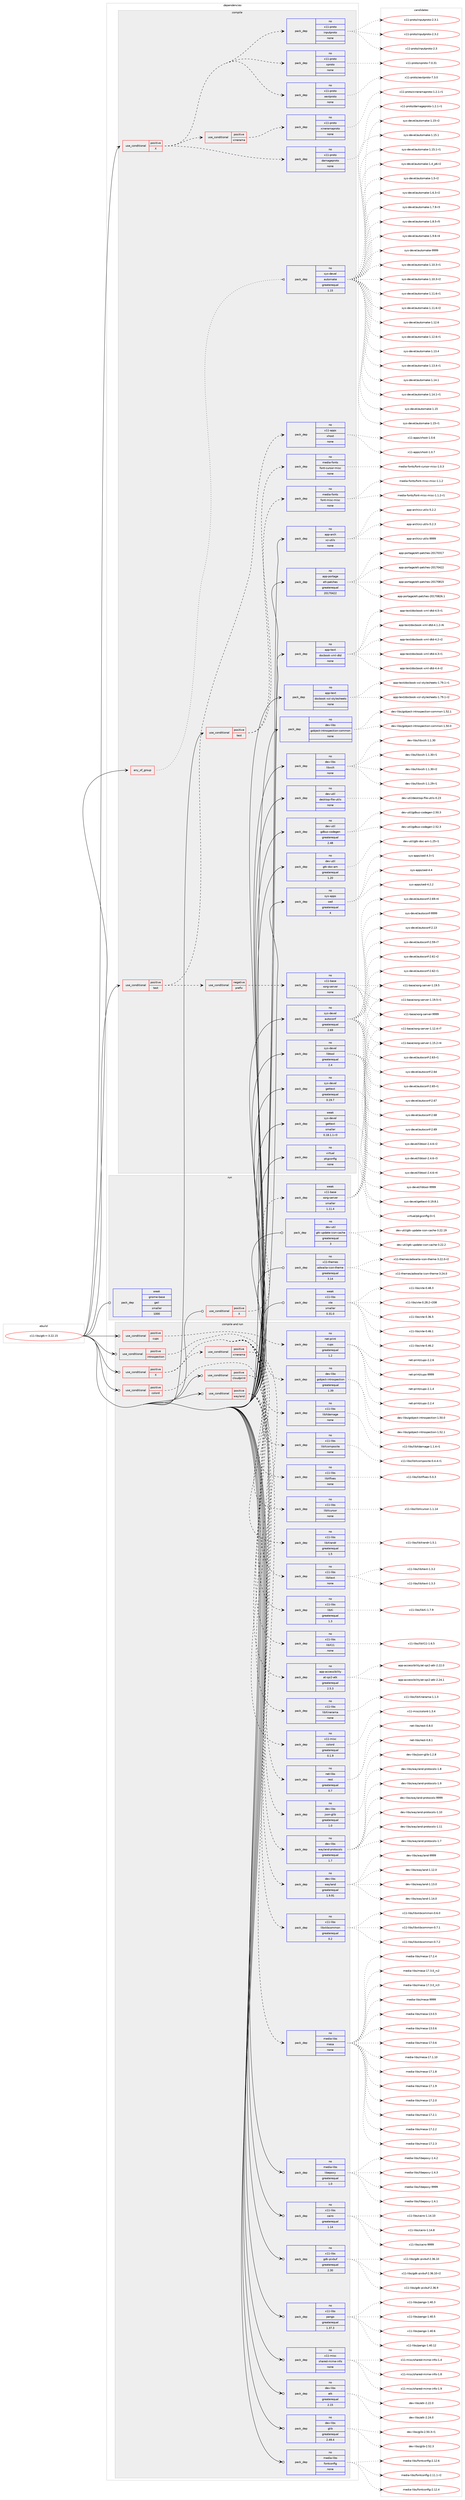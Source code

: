 digraph prolog {

# *************
# Graph options
# *************

newrank=true;
concentrate=true;
compound=true;
graph [rankdir=LR,fontname=Helvetica,fontsize=10,ranksep=1.5];#, ranksep=2.5, nodesep=0.2];
edge  [arrowhead=vee];
node  [fontname=Helvetica,fontsize=10];

# **********
# The ebuild
# **********

subgraph cluster_leftcol {
color=gray;
rank=same;
label=<<i>ebuild</i>>;
id [label="x11-libs/gtk+-3.22.15", color=red, width=4, href="../x11-libs/gtk+-3.22.15.svg"];
}

# ****************
# The dependencies
# ****************

subgraph cluster_midcol {
color=gray;
label=<<i>dependencies</i>>;
subgraph cluster_compile {
fillcolor="#eeeeee";
style=filled;
label=<<i>compile</i>>;
subgraph any9259 {
dependency516646 [label=<<TABLE BORDER="0" CELLBORDER="1" CELLSPACING="0" CELLPADDING="4"><TR><TD CELLPADDING="10">any_of_group</TD></TR></TABLE>>, shape=none, color=red];subgraph pack384787 {
dependency516647 [label=<<TABLE BORDER="0" CELLBORDER="1" CELLSPACING="0" CELLPADDING="4" WIDTH="220"><TR><TD ROWSPAN="6" CELLPADDING="30">pack_dep</TD></TR><TR><TD WIDTH="110">no</TD></TR><TR><TD>sys-devel</TD></TR><TR><TD>automake</TD></TR><TR><TD>greaterequal</TD></TR><TR><TD>1.15</TD></TR></TABLE>>, shape=none, color=blue];
}
dependency516646:e -> dependency516647:w [weight=20,style="dotted",arrowhead="oinv"];
}
id:e -> dependency516646:w [weight=20,style="solid",arrowhead="vee"];
subgraph cond122261 {
dependency516648 [label=<<TABLE BORDER="0" CELLBORDER="1" CELLSPACING="0" CELLPADDING="4"><TR><TD ROWSPAN="3" CELLPADDING="10">use_conditional</TD></TR><TR><TD>positive</TD></TR><TR><TD>X</TD></TR></TABLE>>, shape=none, color=red];
subgraph pack384788 {
dependency516649 [label=<<TABLE BORDER="0" CELLBORDER="1" CELLSPACING="0" CELLPADDING="4" WIDTH="220"><TR><TD ROWSPAN="6" CELLPADDING="30">pack_dep</TD></TR><TR><TD WIDTH="110">no</TD></TR><TR><TD>x11-proto</TD></TR><TR><TD>xextproto</TD></TR><TR><TD>none</TD></TR><TR><TD></TD></TR></TABLE>>, shape=none, color=blue];
}
dependency516648:e -> dependency516649:w [weight=20,style="dashed",arrowhead="vee"];
subgraph pack384789 {
dependency516650 [label=<<TABLE BORDER="0" CELLBORDER="1" CELLSPACING="0" CELLPADDING="4" WIDTH="220"><TR><TD ROWSPAN="6" CELLPADDING="30">pack_dep</TD></TR><TR><TD WIDTH="110">no</TD></TR><TR><TD>x11-proto</TD></TR><TR><TD>xproto</TD></TR><TR><TD>none</TD></TR><TR><TD></TD></TR></TABLE>>, shape=none, color=blue];
}
dependency516648:e -> dependency516650:w [weight=20,style="dashed",arrowhead="vee"];
subgraph pack384790 {
dependency516651 [label=<<TABLE BORDER="0" CELLBORDER="1" CELLSPACING="0" CELLPADDING="4" WIDTH="220"><TR><TD ROWSPAN="6" CELLPADDING="30">pack_dep</TD></TR><TR><TD WIDTH="110">no</TD></TR><TR><TD>x11-proto</TD></TR><TR><TD>inputproto</TD></TR><TR><TD>none</TD></TR><TR><TD></TD></TR></TABLE>>, shape=none, color=blue];
}
dependency516648:e -> dependency516651:w [weight=20,style="dashed",arrowhead="vee"];
subgraph pack384791 {
dependency516652 [label=<<TABLE BORDER="0" CELLBORDER="1" CELLSPACING="0" CELLPADDING="4" WIDTH="220"><TR><TD ROWSPAN="6" CELLPADDING="30">pack_dep</TD></TR><TR><TD WIDTH="110">no</TD></TR><TR><TD>x11-proto</TD></TR><TR><TD>damageproto</TD></TR><TR><TD>none</TD></TR><TR><TD></TD></TR></TABLE>>, shape=none, color=blue];
}
dependency516648:e -> dependency516652:w [weight=20,style="dashed",arrowhead="vee"];
subgraph cond122262 {
dependency516653 [label=<<TABLE BORDER="0" CELLBORDER="1" CELLSPACING="0" CELLPADDING="4"><TR><TD ROWSPAN="3" CELLPADDING="10">use_conditional</TD></TR><TR><TD>positive</TD></TR><TR><TD>xinerama</TD></TR></TABLE>>, shape=none, color=red];
subgraph pack384792 {
dependency516654 [label=<<TABLE BORDER="0" CELLBORDER="1" CELLSPACING="0" CELLPADDING="4" WIDTH="220"><TR><TD ROWSPAN="6" CELLPADDING="30">pack_dep</TD></TR><TR><TD WIDTH="110">no</TD></TR><TR><TD>x11-proto</TD></TR><TR><TD>xineramaproto</TD></TR><TR><TD>none</TD></TR><TR><TD></TD></TR></TABLE>>, shape=none, color=blue];
}
dependency516653:e -> dependency516654:w [weight=20,style="dashed",arrowhead="vee"];
}
dependency516648:e -> dependency516653:w [weight=20,style="dashed",arrowhead="vee"];
}
id:e -> dependency516648:w [weight=20,style="solid",arrowhead="vee"];
subgraph cond122263 {
dependency516655 [label=<<TABLE BORDER="0" CELLBORDER="1" CELLSPACING="0" CELLPADDING="4"><TR><TD ROWSPAN="3" CELLPADDING="10">use_conditional</TD></TR><TR><TD>positive</TD></TR><TR><TD>test</TD></TR></TABLE>>, shape=none, color=red];
subgraph cond122264 {
dependency516656 [label=<<TABLE BORDER="0" CELLBORDER="1" CELLSPACING="0" CELLPADDING="4"><TR><TD ROWSPAN="3" CELLPADDING="10">use_conditional</TD></TR><TR><TD>negative</TD></TR><TR><TD>prefix</TD></TR></TABLE>>, shape=none, color=red];
subgraph pack384793 {
dependency516657 [label=<<TABLE BORDER="0" CELLBORDER="1" CELLSPACING="0" CELLPADDING="4" WIDTH="220"><TR><TD ROWSPAN="6" CELLPADDING="30">pack_dep</TD></TR><TR><TD WIDTH="110">no</TD></TR><TR><TD>x11-base</TD></TR><TR><TD>xorg-server</TD></TR><TR><TD>none</TD></TR><TR><TD></TD></TR></TABLE>>, shape=none, color=blue];
}
dependency516656:e -> dependency516657:w [weight=20,style="dashed",arrowhead="vee"];
}
dependency516655:e -> dependency516656:w [weight=20,style="dashed",arrowhead="vee"];
subgraph pack384794 {
dependency516658 [label=<<TABLE BORDER="0" CELLBORDER="1" CELLSPACING="0" CELLPADDING="4" WIDTH="220"><TR><TD ROWSPAN="6" CELLPADDING="30">pack_dep</TD></TR><TR><TD WIDTH="110">no</TD></TR><TR><TD>x11-apps</TD></TR><TR><TD>xhost</TD></TR><TR><TD>none</TD></TR><TR><TD></TD></TR></TABLE>>, shape=none, color=blue];
}
dependency516655:e -> dependency516658:w [weight=20,style="dashed",arrowhead="vee"];
}
id:e -> dependency516655:w [weight=20,style="solid",arrowhead="vee"];
subgraph cond122265 {
dependency516659 [label=<<TABLE BORDER="0" CELLBORDER="1" CELLSPACING="0" CELLPADDING="4"><TR><TD ROWSPAN="3" CELLPADDING="10">use_conditional</TD></TR><TR><TD>positive</TD></TR><TR><TD>test</TD></TR></TABLE>>, shape=none, color=red];
subgraph pack384795 {
dependency516660 [label=<<TABLE BORDER="0" CELLBORDER="1" CELLSPACING="0" CELLPADDING="4" WIDTH="220"><TR><TD ROWSPAN="6" CELLPADDING="30">pack_dep</TD></TR><TR><TD WIDTH="110">no</TD></TR><TR><TD>media-fonts</TD></TR><TR><TD>font-misc-misc</TD></TR><TR><TD>none</TD></TR><TR><TD></TD></TR></TABLE>>, shape=none, color=blue];
}
dependency516659:e -> dependency516660:w [weight=20,style="dashed",arrowhead="vee"];
subgraph pack384796 {
dependency516661 [label=<<TABLE BORDER="0" CELLBORDER="1" CELLSPACING="0" CELLPADDING="4" WIDTH="220"><TR><TD ROWSPAN="6" CELLPADDING="30">pack_dep</TD></TR><TR><TD WIDTH="110">no</TD></TR><TR><TD>media-fonts</TD></TR><TR><TD>font-cursor-misc</TD></TR><TR><TD>none</TD></TR><TR><TD></TD></TR></TABLE>>, shape=none, color=blue];
}
dependency516659:e -> dependency516661:w [weight=20,style="dashed",arrowhead="vee"];
}
id:e -> dependency516659:w [weight=20,style="solid",arrowhead="vee"];
subgraph pack384797 {
dependency516662 [label=<<TABLE BORDER="0" CELLBORDER="1" CELLSPACING="0" CELLPADDING="4" WIDTH="220"><TR><TD ROWSPAN="6" CELLPADDING="30">pack_dep</TD></TR><TR><TD WIDTH="110">no</TD></TR><TR><TD>app-arch</TD></TR><TR><TD>xz-utils</TD></TR><TR><TD>none</TD></TR><TR><TD></TD></TR></TABLE>>, shape=none, color=blue];
}
id:e -> dependency516662:w [weight=20,style="solid",arrowhead="vee"];
subgraph pack384798 {
dependency516663 [label=<<TABLE BORDER="0" CELLBORDER="1" CELLSPACING="0" CELLPADDING="4" WIDTH="220"><TR><TD ROWSPAN="6" CELLPADDING="30">pack_dep</TD></TR><TR><TD WIDTH="110">no</TD></TR><TR><TD>app-portage</TD></TR><TR><TD>elt-patches</TD></TR><TR><TD>greaterequal</TD></TR><TR><TD>20170422</TD></TR></TABLE>>, shape=none, color=blue];
}
id:e -> dependency516663:w [weight=20,style="solid",arrowhead="vee"];
subgraph pack384799 {
dependency516664 [label=<<TABLE BORDER="0" CELLBORDER="1" CELLSPACING="0" CELLPADDING="4" WIDTH="220"><TR><TD ROWSPAN="6" CELLPADDING="30">pack_dep</TD></TR><TR><TD WIDTH="110">no</TD></TR><TR><TD>app-text</TD></TR><TR><TD>docbook-xml-dtd</TD></TR><TR><TD>none</TD></TR><TR><TD></TD></TR></TABLE>>, shape=none, color=blue];
}
id:e -> dependency516664:w [weight=20,style="solid",arrowhead="vee"];
subgraph pack384800 {
dependency516665 [label=<<TABLE BORDER="0" CELLBORDER="1" CELLSPACING="0" CELLPADDING="4" WIDTH="220"><TR><TD ROWSPAN="6" CELLPADDING="30">pack_dep</TD></TR><TR><TD WIDTH="110">no</TD></TR><TR><TD>app-text</TD></TR><TR><TD>docbook-xsl-stylesheets</TD></TR><TR><TD>none</TD></TR><TR><TD></TD></TR></TABLE>>, shape=none, color=blue];
}
id:e -> dependency516665:w [weight=20,style="solid",arrowhead="vee"];
subgraph pack384801 {
dependency516666 [label=<<TABLE BORDER="0" CELLBORDER="1" CELLSPACING="0" CELLPADDING="4" WIDTH="220"><TR><TD ROWSPAN="6" CELLPADDING="30">pack_dep</TD></TR><TR><TD WIDTH="110">no</TD></TR><TR><TD>dev-libs</TD></TR><TR><TD>gobject-introspection-common</TD></TR><TR><TD>none</TD></TR><TR><TD></TD></TR></TABLE>>, shape=none, color=blue];
}
id:e -> dependency516666:w [weight=20,style="solid",arrowhead="vee"];
subgraph pack384802 {
dependency516667 [label=<<TABLE BORDER="0" CELLBORDER="1" CELLSPACING="0" CELLPADDING="4" WIDTH="220"><TR><TD ROWSPAN="6" CELLPADDING="30">pack_dep</TD></TR><TR><TD WIDTH="110">no</TD></TR><TR><TD>dev-libs</TD></TR><TR><TD>libxslt</TD></TR><TR><TD>none</TD></TR><TR><TD></TD></TR></TABLE>>, shape=none, color=blue];
}
id:e -> dependency516667:w [weight=20,style="solid",arrowhead="vee"];
subgraph pack384803 {
dependency516668 [label=<<TABLE BORDER="0" CELLBORDER="1" CELLSPACING="0" CELLPADDING="4" WIDTH="220"><TR><TD ROWSPAN="6" CELLPADDING="30">pack_dep</TD></TR><TR><TD WIDTH="110">no</TD></TR><TR><TD>dev-util</TD></TR><TR><TD>desktop-file-utils</TD></TR><TR><TD>none</TD></TR><TR><TD></TD></TR></TABLE>>, shape=none, color=blue];
}
id:e -> dependency516668:w [weight=20,style="solid",arrowhead="vee"];
subgraph pack384804 {
dependency516669 [label=<<TABLE BORDER="0" CELLBORDER="1" CELLSPACING="0" CELLPADDING="4" WIDTH="220"><TR><TD ROWSPAN="6" CELLPADDING="30">pack_dep</TD></TR><TR><TD WIDTH="110">no</TD></TR><TR><TD>dev-util</TD></TR><TR><TD>gdbus-codegen</TD></TR><TR><TD>greaterequal</TD></TR><TR><TD>2.48</TD></TR></TABLE>>, shape=none, color=blue];
}
id:e -> dependency516669:w [weight=20,style="solid",arrowhead="vee"];
subgraph pack384805 {
dependency516670 [label=<<TABLE BORDER="0" CELLBORDER="1" CELLSPACING="0" CELLPADDING="4" WIDTH="220"><TR><TD ROWSPAN="6" CELLPADDING="30">pack_dep</TD></TR><TR><TD WIDTH="110">no</TD></TR><TR><TD>dev-util</TD></TR><TR><TD>gtk-doc-am</TD></TR><TR><TD>greaterequal</TD></TR><TR><TD>1.20</TD></TR></TABLE>>, shape=none, color=blue];
}
id:e -> dependency516670:w [weight=20,style="solid",arrowhead="vee"];
subgraph pack384806 {
dependency516671 [label=<<TABLE BORDER="0" CELLBORDER="1" CELLSPACING="0" CELLPADDING="4" WIDTH="220"><TR><TD ROWSPAN="6" CELLPADDING="30">pack_dep</TD></TR><TR><TD WIDTH="110">no</TD></TR><TR><TD>sys-apps</TD></TR><TR><TD>sed</TD></TR><TR><TD>greaterequal</TD></TR><TR><TD>4</TD></TR></TABLE>>, shape=none, color=blue];
}
id:e -> dependency516671:w [weight=20,style="solid",arrowhead="vee"];
subgraph pack384807 {
dependency516672 [label=<<TABLE BORDER="0" CELLBORDER="1" CELLSPACING="0" CELLPADDING="4" WIDTH="220"><TR><TD ROWSPAN="6" CELLPADDING="30">pack_dep</TD></TR><TR><TD WIDTH="110">no</TD></TR><TR><TD>sys-devel</TD></TR><TR><TD>autoconf</TD></TR><TR><TD>greaterequal</TD></TR><TR><TD>2.69</TD></TR></TABLE>>, shape=none, color=blue];
}
id:e -> dependency516672:w [weight=20,style="solid",arrowhead="vee"];
subgraph pack384808 {
dependency516673 [label=<<TABLE BORDER="0" CELLBORDER="1" CELLSPACING="0" CELLPADDING="4" WIDTH="220"><TR><TD ROWSPAN="6" CELLPADDING="30">pack_dep</TD></TR><TR><TD WIDTH="110">no</TD></TR><TR><TD>sys-devel</TD></TR><TR><TD>gettext</TD></TR><TR><TD>greaterequal</TD></TR><TR><TD>0.19.7</TD></TR></TABLE>>, shape=none, color=blue];
}
id:e -> dependency516673:w [weight=20,style="solid",arrowhead="vee"];
subgraph pack384809 {
dependency516674 [label=<<TABLE BORDER="0" CELLBORDER="1" CELLSPACING="0" CELLPADDING="4" WIDTH="220"><TR><TD ROWSPAN="6" CELLPADDING="30">pack_dep</TD></TR><TR><TD WIDTH="110">no</TD></TR><TR><TD>sys-devel</TD></TR><TR><TD>libtool</TD></TR><TR><TD>greaterequal</TD></TR><TR><TD>2.4</TD></TR></TABLE>>, shape=none, color=blue];
}
id:e -> dependency516674:w [weight=20,style="solid",arrowhead="vee"];
subgraph pack384810 {
dependency516675 [label=<<TABLE BORDER="0" CELLBORDER="1" CELLSPACING="0" CELLPADDING="4" WIDTH="220"><TR><TD ROWSPAN="6" CELLPADDING="30">pack_dep</TD></TR><TR><TD WIDTH="110">no</TD></TR><TR><TD>virtual</TD></TR><TR><TD>pkgconfig</TD></TR><TR><TD>none</TD></TR><TR><TD></TD></TR></TABLE>>, shape=none, color=blue];
}
id:e -> dependency516675:w [weight=20,style="solid",arrowhead="vee"];
subgraph pack384811 {
dependency516676 [label=<<TABLE BORDER="0" CELLBORDER="1" CELLSPACING="0" CELLPADDING="4" WIDTH="220"><TR><TD ROWSPAN="6" CELLPADDING="30">pack_dep</TD></TR><TR><TD WIDTH="110">weak</TD></TR><TR><TD>sys-devel</TD></TR><TR><TD>gettext</TD></TR><TR><TD>smaller</TD></TR><TR><TD>0.18.1.1-r3</TD></TR></TABLE>>, shape=none, color=blue];
}
id:e -> dependency516676:w [weight=20,style="solid",arrowhead="vee"];
}
subgraph cluster_compileandrun {
fillcolor="#eeeeee";
style=filled;
label=<<i>compile and run</i>>;
subgraph cond122266 {
dependency516677 [label=<<TABLE BORDER="0" CELLBORDER="1" CELLSPACING="0" CELLPADDING="4"><TR><TD ROWSPAN="3" CELLPADDING="10">use_conditional</TD></TR><TR><TD>positive</TD></TR><TR><TD>X</TD></TR></TABLE>>, shape=none, color=red];
subgraph pack384812 {
dependency516678 [label=<<TABLE BORDER="0" CELLBORDER="1" CELLSPACING="0" CELLPADDING="4" WIDTH="220"><TR><TD ROWSPAN="6" CELLPADDING="30">pack_dep</TD></TR><TR><TD WIDTH="110">no</TD></TR><TR><TD>app-accessibility</TD></TR><TR><TD>at-spi2-atk</TD></TR><TR><TD>greaterequal</TD></TR><TR><TD>2.5.3</TD></TR></TABLE>>, shape=none, color=blue];
}
dependency516677:e -> dependency516678:w [weight=20,style="dashed",arrowhead="vee"];
subgraph pack384813 {
dependency516679 [label=<<TABLE BORDER="0" CELLBORDER="1" CELLSPACING="0" CELLPADDING="4" WIDTH="220"><TR><TD ROWSPAN="6" CELLPADDING="30">pack_dep</TD></TR><TR><TD WIDTH="110">no</TD></TR><TR><TD>x11-libs</TD></TR><TR><TD>libX11</TD></TR><TR><TD>none</TD></TR><TR><TD></TD></TR></TABLE>>, shape=none, color=blue];
}
dependency516677:e -> dependency516679:w [weight=20,style="dashed",arrowhead="vee"];
subgraph pack384814 {
dependency516680 [label=<<TABLE BORDER="0" CELLBORDER="1" CELLSPACING="0" CELLPADDING="4" WIDTH="220"><TR><TD ROWSPAN="6" CELLPADDING="30">pack_dep</TD></TR><TR><TD WIDTH="110">no</TD></TR><TR><TD>x11-libs</TD></TR><TR><TD>libXi</TD></TR><TR><TD>greaterequal</TD></TR><TR><TD>1.3</TD></TR></TABLE>>, shape=none, color=blue];
}
dependency516677:e -> dependency516680:w [weight=20,style="dashed",arrowhead="vee"];
subgraph pack384815 {
dependency516681 [label=<<TABLE BORDER="0" CELLBORDER="1" CELLSPACING="0" CELLPADDING="4" WIDTH="220"><TR><TD ROWSPAN="6" CELLPADDING="30">pack_dep</TD></TR><TR><TD WIDTH="110">no</TD></TR><TR><TD>x11-libs</TD></TR><TR><TD>libXext</TD></TR><TR><TD>none</TD></TR><TR><TD></TD></TR></TABLE>>, shape=none, color=blue];
}
dependency516677:e -> dependency516681:w [weight=20,style="dashed",arrowhead="vee"];
subgraph pack384816 {
dependency516682 [label=<<TABLE BORDER="0" CELLBORDER="1" CELLSPACING="0" CELLPADDING="4" WIDTH="220"><TR><TD ROWSPAN="6" CELLPADDING="30">pack_dep</TD></TR><TR><TD WIDTH="110">no</TD></TR><TR><TD>x11-libs</TD></TR><TR><TD>libXrandr</TD></TR><TR><TD>greaterequal</TD></TR><TR><TD>1.5</TD></TR></TABLE>>, shape=none, color=blue];
}
dependency516677:e -> dependency516682:w [weight=20,style="dashed",arrowhead="vee"];
subgraph pack384817 {
dependency516683 [label=<<TABLE BORDER="0" CELLBORDER="1" CELLSPACING="0" CELLPADDING="4" WIDTH="220"><TR><TD ROWSPAN="6" CELLPADDING="30">pack_dep</TD></TR><TR><TD WIDTH="110">no</TD></TR><TR><TD>x11-libs</TD></TR><TR><TD>libXcursor</TD></TR><TR><TD>none</TD></TR><TR><TD></TD></TR></TABLE>>, shape=none, color=blue];
}
dependency516677:e -> dependency516683:w [weight=20,style="dashed",arrowhead="vee"];
subgraph pack384818 {
dependency516684 [label=<<TABLE BORDER="0" CELLBORDER="1" CELLSPACING="0" CELLPADDING="4" WIDTH="220"><TR><TD ROWSPAN="6" CELLPADDING="30">pack_dep</TD></TR><TR><TD WIDTH="110">no</TD></TR><TR><TD>x11-libs</TD></TR><TR><TD>libXfixes</TD></TR><TR><TD>none</TD></TR><TR><TD></TD></TR></TABLE>>, shape=none, color=blue];
}
dependency516677:e -> dependency516684:w [weight=20,style="dashed",arrowhead="vee"];
subgraph pack384819 {
dependency516685 [label=<<TABLE BORDER="0" CELLBORDER="1" CELLSPACING="0" CELLPADDING="4" WIDTH="220"><TR><TD ROWSPAN="6" CELLPADDING="30">pack_dep</TD></TR><TR><TD WIDTH="110">no</TD></TR><TR><TD>x11-libs</TD></TR><TR><TD>libXcomposite</TD></TR><TR><TD>none</TD></TR><TR><TD></TD></TR></TABLE>>, shape=none, color=blue];
}
dependency516677:e -> dependency516685:w [weight=20,style="dashed",arrowhead="vee"];
subgraph pack384820 {
dependency516686 [label=<<TABLE BORDER="0" CELLBORDER="1" CELLSPACING="0" CELLPADDING="4" WIDTH="220"><TR><TD ROWSPAN="6" CELLPADDING="30">pack_dep</TD></TR><TR><TD WIDTH="110">no</TD></TR><TR><TD>x11-libs</TD></TR><TR><TD>libXdamage</TD></TR><TR><TD>none</TD></TR><TR><TD></TD></TR></TABLE>>, shape=none, color=blue];
}
dependency516677:e -> dependency516686:w [weight=20,style="dashed",arrowhead="vee"];
subgraph cond122267 {
dependency516687 [label=<<TABLE BORDER="0" CELLBORDER="1" CELLSPACING="0" CELLPADDING="4"><TR><TD ROWSPAN="3" CELLPADDING="10">use_conditional</TD></TR><TR><TD>positive</TD></TR><TR><TD>xinerama</TD></TR></TABLE>>, shape=none, color=red];
subgraph pack384821 {
dependency516688 [label=<<TABLE BORDER="0" CELLBORDER="1" CELLSPACING="0" CELLPADDING="4" WIDTH="220"><TR><TD ROWSPAN="6" CELLPADDING="30">pack_dep</TD></TR><TR><TD WIDTH="110">no</TD></TR><TR><TD>x11-libs</TD></TR><TR><TD>libXinerama</TD></TR><TR><TD>none</TD></TR><TR><TD></TD></TR></TABLE>>, shape=none, color=blue];
}
dependency516687:e -> dependency516688:w [weight=20,style="dashed",arrowhead="vee"];
}
dependency516677:e -> dependency516687:w [weight=20,style="dashed",arrowhead="vee"];
}
id:e -> dependency516677:w [weight=20,style="solid",arrowhead="odotvee"];
subgraph cond122268 {
dependency516689 [label=<<TABLE BORDER="0" CELLBORDER="1" CELLSPACING="0" CELLPADDING="4"><TR><TD ROWSPAN="3" CELLPADDING="10">use_conditional</TD></TR><TR><TD>positive</TD></TR><TR><TD>cloudprint</TD></TR></TABLE>>, shape=none, color=red];
subgraph pack384822 {
dependency516690 [label=<<TABLE BORDER="0" CELLBORDER="1" CELLSPACING="0" CELLPADDING="4" WIDTH="220"><TR><TD ROWSPAN="6" CELLPADDING="30">pack_dep</TD></TR><TR><TD WIDTH="110">no</TD></TR><TR><TD>net-libs</TD></TR><TR><TD>rest</TD></TR><TR><TD>greaterequal</TD></TR><TR><TD>0.7</TD></TR></TABLE>>, shape=none, color=blue];
}
dependency516689:e -> dependency516690:w [weight=20,style="dashed",arrowhead="vee"];
subgraph pack384823 {
dependency516691 [label=<<TABLE BORDER="0" CELLBORDER="1" CELLSPACING="0" CELLPADDING="4" WIDTH="220"><TR><TD ROWSPAN="6" CELLPADDING="30">pack_dep</TD></TR><TR><TD WIDTH="110">no</TD></TR><TR><TD>dev-libs</TD></TR><TR><TD>json-glib</TD></TR><TR><TD>greaterequal</TD></TR><TR><TD>1.0</TD></TR></TABLE>>, shape=none, color=blue];
}
dependency516689:e -> dependency516691:w [weight=20,style="dashed",arrowhead="vee"];
}
id:e -> dependency516689:w [weight=20,style="solid",arrowhead="odotvee"];
subgraph cond122269 {
dependency516692 [label=<<TABLE BORDER="0" CELLBORDER="1" CELLSPACING="0" CELLPADDING="4"><TR><TD ROWSPAN="3" CELLPADDING="10">use_conditional</TD></TR><TR><TD>positive</TD></TR><TR><TD>colord</TD></TR></TABLE>>, shape=none, color=red];
subgraph pack384824 {
dependency516693 [label=<<TABLE BORDER="0" CELLBORDER="1" CELLSPACING="0" CELLPADDING="4" WIDTH="220"><TR><TD ROWSPAN="6" CELLPADDING="30">pack_dep</TD></TR><TR><TD WIDTH="110">no</TD></TR><TR><TD>x11-misc</TD></TR><TR><TD>colord</TD></TR><TR><TD>greaterequal</TD></TR><TR><TD>0.1.9</TD></TR></TABLE>>, shape=none, color=blue];
}
dependency516692:e -> dependency516693:w [weight=20,style="dashed",arrowhead="vee"];
}
id:e -> dependency516692:w [weight=20,style="solid",arrowhead="odotvee"];
subgraph cond122270 {
dependency516694 [label=<<TABLE BORDER="0" CELLBORDER="1" CELLSPACING="0" CELLPADDING="4"><TR><TD ROWSPAN="3" CELLPADDING="10">use_conditional</TD></TR><TR><TD>positive</TD></TR><TR><TD>cups</TD></TR></TABLE>>, shape=none, color=red];
subgraph pack384825 {
dependency516695 [label=<<TABLE BORDER="0" CELLBORDER="1" CELLSPACING="0" CELLPADDING="4" WIDTH="220"><TR><TD ROWSPAN="6" CELLPADDING="30">pack_dep</TD></TR><TR><TD WIDTH="110">no</TD></TR><TR><TD>net-print</TD></TR><TR><TD>cups</TD></TR><TR><TD>greaterequal</TD></TR><TR><TD>1.2</TD></TR></TABLE>>, shape=none, color=blue];
}
dependency516694:e -> dependency516695:w [weight=20,style="dashed",arrowhead="vee"];
}
id:e -> dependency516694:w [weight=20,style="solid",arrowhead="odotvee"];
subgraph cond122271 {
dependency516696 [label=<<TABLE BORDER="0" CELLBORDER="1" CELLSPACING="0" CELLPADDING="4"><TR><TD ROWSPAN="3" CELLPADDING="10">use_conditional</TD></TR><TR><TD>positive</TD></TR><TR><TD>introspection</TD></TR></TABLE>>, shape=none, color=red];
subgraph pack384826 {
dependency516697 [label=<<TABLE BORDER="0" CELLBORDER="1" CELLSPACING="0" CELLPADDING="4" WIDTH="220"><TR><TD ROWSPAN="6" CELLPADDING="30">pack_dep</TD></TR><TR><TD WIDTH="110">no</TD></TR><TR><TD>dev-libs</TD></TR><TR><TD>gobject-introspection</TD></TR><TR><TD>greaterequal</TD></TR><TR><TD>1.39</TD></TR></TABLE>>, shape=none, color=blue];
}
dependency516696:e -> dependency516697:w [weight=20,style="dashed",arrowhead="vee"];
}
id:e -> dependency516696:w [weight=20,style="solid",arrowhead="odotvee"];
subgraph cond122272 {
dependency516698 [label=<<TABLE BORDER="0" CELLBORDER="1" CELLSPACING="0" CELLPADDING="4"><TR><TD ROWSPAN="3" CELLPADDING="10">use_conditional</TD></TR><TR><TD>positive</TD></TR><TR><TD>wayland</TD></TR></TABLE>>, shape=none, color=red];
subgraph pack384827 {
dependency516699 [label=<<TABLE BORDER="0" CELLBORDER="1" CELLSPACING="0" CELLPADDING="4" WIDTH="220"><TR><TD ROWSPAN="6" CELLPADDING="30">pack_dep</TD></TR><TR><TD WIDTH="110">no</TD></TR><TR><TD>dev-libs</TD></TR><TR><TD>wayland</TD></TR><TR><TD>greaterequal</TD></TR><TR><TD>1.9.91</TD></TR></TABLE>>, shape=none, color=blue];
}
dependency516698:e -> dependency516699:w [weight=20,style="dashed",arrowhead="vee"];
subgraph pack384828 {
dependency516700 [label=<<TABLE BORDER="0" CELLBORDER="1" CELLSPACING="0" CELLPADDING="4" WIDTH="220"><TR><TD ROWSPAN="6" CELLPADDING="30">pack_dep</TD></TR><TR><TD WIDTH="110">no</TD></TR><TR><TD>dev-libs</TD></TR><TR><TD>wayland-protocols</TD></TR><TR><TD>greaterequal</TD></TR><TR><TD>1.7</TD></TR></TABLE>>, shape=none, color=blue];
}
dependency516698:e -> dependency516700:w [weight=20,style="dashed",arrowhead="vee"];
subgraph pack384829 {
dependency516701 [label=<<TABLE BORDER="0" CELLBORDER="1" CELLSPACING="0" CELLPADDING="4" WIDTH="220"><TR><TD ROWSPAN="6" CELLPADDING="30">pack_dep</TD></TR><TR><TD WIDTH="110">no</TD></TR><TR><TD>media-libs</TD></TR><TR><TD>mesa</TD></TR><TR><TD>none</TD></TR><TR><TD></TD></TR></TABLE>>, shape=none, color=blue];
}
dependency516698:e -> dependency516701:w [weight=20,style="dashed",arrowhead="vee"];
subgraph pack384830 {
dependency516702 [label=<<TABLE BORDER="0" CELLBORDER="1" CELLSPACING="0" CELLPADDING="4" WIDTH="220"><TR><TD ROWSPAN="6" CELLPADDING="30">pack_dep</TD></TR><TR><TD WIDTH="110">no</TD></TR><TR><TD>x11-libs</TD></TR><TR><TD>libxkbcommon</TD></TR><TR><TD>greaterequal</TD></TR><TR><TD>0.2</TD></TR></TABLE>>, shape=none, color=blue];
}
dependency516698:e -> dependency516702:w [weight=20,style="dashed",arrowhead="vee"];
}
id:e -> dependency516698:w [weight=20,style="solid",arrowhead="odotvee"];
subgraph pack384831 {
dependency516703 [label=<<TABLE BORDER="0" CELLBORDER="1" CELLSPACING="0" CELLPADDING="4" WIDTH="220"><TR><TD ROWSPAN="6" CELLPADDING="30">pack_dep</TD></TR><TR><TD WIDTH="110">no</TD></TR><TR><TD>dev-libs</TD></TR><TR><TD>atk</TD></TR><TR><TD>greaterequal</TD></TR><TR><TD>2.15</TD></TR></TABLE>>, shape=none, color=blue];
}
id:e -> dependency516703:w [weight=20,style="solid",arrowhead="odotvee"];
subgraph pack384832 {
dependency516704 [label=<<TABLE BORDER="0" CELLBORDER="1" CELLSPACING="0" CELLPADDING="4" WIDTH="220"><TR><TD ROWSPAN="6" CELLPADDING="30">pack_dep</TD></TR><TR><TD WIDTH="110">no</TD></TR><TR><TD>dev-libs</TD></TR><TR><TD>glib</TD></TR><TR><TD>greaterequal</TD></TR><TR><TD>2.49.4</TD></TR></TABLE>>, shape=none, color=blue];
}
id:e -> dependency516704:w [weight=20,style="solid",arrowhead="odotvee"];
subgraph pack384833 {
dependency516705 [label=<<TABLE BORDER="0" CELLBORDER="1" CELLSPACING="0" CELLPADDING="4" WIDTH="220"><TR><TD ROWSPAN="6" CELLPADDING="30">pack_dep</TD></TR><TR><TD WIDTH="110">no</TD></TR><TR><TD>media-libs</TD></TR><TR><TD>fontconfig</TD></TR><TR><TD>none</TD></TR><TR><TD></TD></TR></TABLE>>, shape=none, color=blue];
}
id:e -> dependency516705:w [weight=20,style="solid",arrowhead="odotvee"];
subgraph pack384834 {
dependency516706 [label=<<TABLE BORDER="0" CELLBORDER="1" CELLSPACING="0" CELLPADDING="4" WIDTH="220"><TR><TD ROWSPAN="6" CELLPADDING="30">pack_dep</TD></TR><TR><TD WIDTH="110">no</TD></TR><TR><TD>media-libs</TD></TR><TR><TD>libepoxy</TD></TR><TR><TD>greaterequal</TD></TR><TR><TD>1.0</TD></TR></TABLE>>, shape=none, color=blue];
}
id:e -> dependency516706:w [weight=20,style="solid",arrowhead="odotvee"];
subgraph pack384835 {
dependency516707 [label=<<TABLE BORDER="0" CELLBORDER="1" CELLSPACING="0" CELLPADDING="4" WIDTH="220"><TR><TD ROWSPAN="6" CELLPADDING="30">pack_dep</TD></TR><TR><TD WIDTH="110">no</TD></TR><TR><TD>x11-libs</TD></TR><TR><TD>cairo</TD></TR><TR><TD>greaterequal</TD></TR><TR><TD>1.14</TD></TR></TABLE>>, shape=none, color=blue];
}
id:e -> dependency516707:w [weight=20,style="solid",arrowhead="odotvee"];
subgraph pack384836 {
dependency516708 [label=<<TABLE BORDER="0" CELLBORDER="1" CELLSPACING="0" CELLPADDING="4" WIDTH="220"><TR><TD ROWSPAN="6" CELLPADDING="30">pack_dep</TD></TR><TR><TD WIDTH="110">no</TD></TR><TR><TD>x11-libs</TD></TR><TR><TD>gdk-pixbuf</TD></TR><TR><TD>greaterequal</TD></TR><TR><TD>2.30</TD></TR></TABLE>>, shape=none, color=blue];
}
id:e -> dependency516708:w [weight=20,style="solid",arrowhead="odotvee"];
subgraph pack384837 {
dependency516709 [label=<<TABLE BORDER="0" CELLBORDER="1" CELLSPACING="0" CELLPADDING="4" WIDTH="220"><TR><TD ROWSPAN="6" CELLPADDING="30">pack_dep</TD></TR><TR><TD WIDTH="110">no</TD></TR><TR><TD>x11-libs</TD></TR><TR><TD>pango</TD></TR><TR><TD>greaterequal</TD></TR><TR><TD>1.37.3</TD></TR></TABLE>>, shape=none, color=blue];
}
id:e -> dependency516709:w [weight=20,style="solid",arrowhead="odotvee"];
subgraph pack384838 {
dependency516710 [label=<<TABLE BORDER="0" CELLBORDER="1" CELLSPACING="0" CELLPADDING="4" WIDTH="220"><TR><TD ROWSPAN="6" CELLPADDING="30">pack_dep</TD></TR><TR><TD WIDTH="110">no</TD></TR><TR><TD>x11-misc</TD></TR><TR><TD>shared-mime-info</TD></TR><TR><TD>none</TD></TR><TR><TD></TD></TR></TABLE>>, shape=none, color=blue];
}
id:e -> dependency516710:w [weight=20,style="solid",arrowhead="odotvee"];
}
subgraph cluster_run {
fillcolor="#eeeeee";
style=filled;
label=<<i>run</i>>;
subgraph cond122273 {
dependency516711 [label=<<TABLE BORDER="0" CELLBORDER="1" CELLSPACING="0" CELLPADDING="4"><TR><TD ROWSPAN="3" CELLPADDING="10">use_conditional</TD></TR><TR><TD>positive</TD></TR><TR><TD>X</TD></TR></TABLE>>, shape=none, color=red];
subgraph pack384839 {
dependency516712 [label=<<TABLE BORDER="0" CELLBORDER="1" CELLSPACING="0" CELLPADDING="4" WIDTH="220"><TR><TD ROWSPAN="6" CELLPADDING="30">pack_dep</TD></TR><TR><TD WIDTH="110">weak</TD></TR><TR><TD>x11-base</TD></TR><TR><TD>xorg-server</TD></TR><TR><TD>smaller</TD></TR><TR><TD>1.11.4</TD></TR></TABLE>>, shape=none, color=blue];
}
dependency516711:e -> dependency516712:w [weight=20,style="dashed",arrowhead="vee"];
}
id:e -> dependency516711:w [weight=20,style="solid",arrowhead="odot"];
subgraph pack384840 {
dependency516713 [label=<<TABLE BORDER="0" CELLBORDER="1" CELLSPACING="0" CELLPADDING="4" WIDTH="220"><TR><TD ROWSPAN="6" CELLPADDING="30">pack_dep</TD></TR><TR><TD WIDTH="110">no</TD></TR><TR><TD>dev-util</TD></TR><TR><TD>gtk-update-icon-cache</TD></TR><TR><TD>greaterequal</TD></TR><TR><TD>3</TD></TR></TABLE>>, shape=none, color=blue];
}
id:e -> dependency516713:w [weight=20,style="solid",arrowhead="odot"];
subgraph pack384841 {
dependency516714 [label=<<TABLE BORDER="0" CELLBORDER="1" CELLSPACING="0" CELLPADDING="4" WIDTH="220"><TR><TD ROWSPAN="6" CELLPADDING="30">pack_dep</TD></TR><TR><TD WIDTH="110">no</TD></TR><TR><TD>x11-themes</TD></TR><TR><TD>adwaita-icon-theme</TD></TR><TR><TD>greaterequal</TD></TR><TR><TD>3.14</TD></TR></TABLE>>, shape=none, color=blue];
}
id:e -> dependency516714:w [weight=20,style="solid",arrowhead="odot"];
subgraph pack384842 {
dependency516715 [label=<<TABLE BORDER="0" CELLBORDER="1" CELLSPACING="0" CELLPADDING="4" WIDTH="220"><TR><TD ROWSPAN="6" CELLPADDING="30">pack_dep</TD></TR><TR><TD WIDTH="110">weak</TD></TR><TR><TD>gnome-base</TD></TR><TR><TD>gail</TD></TR><TR><TD>smaller</TD></TR><TR><TD>1000</TD></TR></TABLE>>, shape=none, color=blue];
}
id:e -> dependency516715:w [weight=20,style="solid",arrowhead="odot"];
subgraph pack384843 {
dependency516716 [label=<<TABLE BORDER="0" CELLBORDER="1" CELLSPACING="0" CELLPADDING="4" WIDTH="220"><TR><TD ROWSPAN="6" CELLPADDING="30">pack_dep</TD></TR><TR><TD WIDTH="110">weak</TD></TR><TR><TD>x11-libs</TD></TR><TR><TD>vte</TD></TR><TR><TD>smaller</TD></TR><TR><TD>0.31.0</TD></TR></TABLE>>, shape=none, color=blue];
}
id:e -> dependency516716:w [weight=20,style="solid",arrowhead="odot"];
}
}

# **************
# The candidates
# **************

subgraph cluster_choices {
rank=same;
color=gray;
label=<<i>candidates</i>>;

subgraph choice384787 {
color=black;
nodesep=1;
choice11512111545100101118101108479711711611110997107101454946494846514511449 [label="sys-devel/automake-1.10.3-r1", color=red, width=4,href="../sys-devel/automake-1.10.3-r1.svg"];
choice11512111545100101118101108479711711611110997107101454946494846514511450 [label="sys-devel/automake-1.10.3-r2", color=red, width=4,href="../sys-devel/automake-1.10.3-r2.svg"];
choice11512111545100101118101108479711711611110997107101454946494946544511449 [label="sys-devel/automake-1.11.6-r1", color=red, width=4,href="../sys-devel/automake-1.11.6-r1.svg"];
choice11512111545100101118101108479711711611110997107101454946494946544511450 [label="sys-devel/automake-1.11.6-r2", color=red, width=4,href="../sys-devel/automake-1.11.6-r2.svg"];
choice1151211154510010111810110847971171161111099710710145494649504654 [label="sys-devel/automake-1.12.6", color=red, width=4,href="../sys-devel/automake-1.12.6.svg"];
choice11512111545100101118101108479711711611110997107101454946495046544511449 [label="sys-devel/automake-1.12.6-r1", color=red, width=4,href="../sys-devel/automake-1.12.6-r1.svg"];
choice1151211154510010111810110847971171161111099710710145494649514652 [label="sys-devel/automake-1.13.4", color=red, width=4,href="../sys-devel/automake-1.13.4.svg"];
choice11512111545100101118101108479711711611110997107101454946495146524511449 [label="sys-devel/automake-1.13.4-r1", color=red, width=4,href="../sys-devel/automake-1.13.4-r1.svg"];
choice1151211154510010111810110847971171161111099710710145494649524649 [label="sys-devel/automake-1.14.1", color=red, width=4,href="../sys-devel/automake-1.14.1.svg"];
choice11512111545100101118101108479711711611110997107101454946495246494511449 [label="sys-devel/automake-1.14.1-r1", color=red, width=4,href="../sys-devel/automake-1.14.1-r1.svg"];
choice115121115451001011181011084797117116111109971071014549464953 [label="sys-devel/automake-1.15", color=red, width=4,href="../sys-devel/automake-1.15.svg"];
choice1151211154510010111810110847971171161111099710710145494649534511449 [label="sys-devel/automake-1.15-r1", color=red, width=4,href="../sys-devel/automake-1.15-r1.svg"];
choice1151211154510010111810110847971171161111099710710145494649534511450 [label="sys-devel/automake-1.15-r2", color=red, width=4,href="../sys-devel/automake-1.15-r2.svg"];
choice1151211154510010111810110847971171161111099710710145494649534649 [label="sys-devel/automake-1.15.1", color=red, width=4,href="../sys-devel/automake-1.15.1.svg"];
choice11512111545100101118101108479711711611110997107101454946495346494511449 [label="sys-devel/automake-1.15.1-r1", color=red, width=4,href="../sys-devel/automake-1.15.1-r1.svg"];
choice115121115451001011181011084797117116111109971071014549465295112544511450 [label="sys-devel/automake-1.4_p6-r2", color=red, width=4,href="../sys-devel/automake-1.4_p6-r2.svg"];
choice11512111545100101118101108479711711611110997107101454946534511450 [label="sys-devel/automake-1.5-r2", color=red, width=4,href="../sys-devel/automake-1.5-r2.svg"];
choice115121115451001011181011084797117116111109971071014549465446514511450 [label="sys-devel/automake-1.6.3-r2", color=red, width=4,href="../sys-devel/automake-1.6.3-r2.svg"];
choice115121115451001011181011084797117116111109971071014549465546574511451 [label="sys-devel/automake-1.7.9-r3", color=red, width=4,href="../sys-devel/automake-1.7.9-r3.svg"];
choice115121115451001011181011084797117116111109971071014549465646534511453 [label="sys-devel/automake-1.8.5-r5", color=red, width=4,href="../sys-devel/automake-1.8.5-r5.svg"];
choice115121115451001011181011084797117116111109971071014549465746544511452 [label="sys-devel/automake-1.9.6-r4", color=red, width=4,href="../sys-devel/automake-1.9.6-r4.svg"];
choice115121115451001011181011084797117116111109971071014557575757 [label="sys-devel/automake-9999", color=red, width=4,href="../sys-devel/automake-9999.svg"];
dependency516647:e -> choice11512111545100101118101108479711711611110997107101454946494846514511449:w [style=dotted,weight="100"];
dependency516647:e -> choice11512111545100101118101108479711711611110997107101454946494846514511450:w [style=dotted,weight="100"];
dependency516647:e -> choice11512111545100101118101108479711711611110997107101454946494946544511449:w [style=dotted,weight="100"];
dependency516647:e -> choice11512111545100101118101108479711711611110997107101454946494946544511450:w [style=dotted,weight="100"];
dependency516647:e -> choice1151211154510010111810110847971171161111099710710145494649504654:w [style=dotted,weight="100"];
dependency516647:e -> choice11512111545100101118101108479711711611110997107101454946495046544511449:w [style=dotted,weight="100"];
dependency516647:e -> choice1151211154510010111810110847971171161111099710710145494649514652:w [style=dotted,weight="100"];
dependency516647:e -> choice11512111545100101118101108479711711611110997107101454946495146524511449:w [style=dotted,weight="100"];
dependency516647:e -> choice1151211154510010111810110847971171161111099710710145494649524649:w [style=dotted,weight="100"];
dependency516647:e -> choice11512111545100101118101108479711711611110997107101454946495246494511449:w [style=dotted,weight="100"];
dependency516647:e -> choice115121115451001011181011084797117116111109971071014549464953:w [style=dotted,weight="100"];
dependency516647:e -> choice1151211154510010111810110847971171161111099710710145494649534511449:w [style=dotted,weight="100"];
dependency516647:e -> choice1151211154510010111810110847971171161111099710710145494649534511450:w [style=dotted,weight="100"];
dependency516647:e -> choice1151211154510010111810110847971171161111099710710145494649534649:w [style=dotted,weight="100"];
dependency516647:e -> choice11512111545100101118101108479711711611110997107101454946495346494511449:w [style=dotted,weight="100"];
dependency516647:e -> choice115121115451001011181011084797117116111109971071014549465295112544511450:w [style=dotted,weight="100"];
dependency516647:e -> choice11512111545100101118101108479711711611110997107101454946534511450:w [style=dotted,weight="100"];
dependency516647:e -> choice115121115451001011181011084797117116111109971071014549465446514511450:w [style=dotted,weight="100"];
dependency516647:e -> choice115121115451001011181011084797117116111109971071014549465546574511451:w [style=dotted,weight="100"];
dependency516647:e -> choice115121115451001011181011084797117116111109971071014549465646534511453:w [style=dotted,weight="100"];
dependency516647:e -> choice115121115451001011181011084797117116111109971071014549465746544511452:w [style=dotted,weight="100"];
dependency516647:e -> choice115121115451001011181011084797117116111109971071014557575757:w [style=dotted,weight="100"];
}
subgraph choice384788 {
color=black;
nodesep=1;
choice12049494511211411111611147120101120116112114111116111455546514648 [label="x11-proto/xextproto-7.3.0", color=red, width=4,href="../x11-proto/xextproto-7.3.0.svg"];
dependency516649:e -> choice12049494511211411111611147120101120116112114111116111455546514648:w [style=dotted,weight="100"];
}
subgraph choice384789 {
color=black;
nodesep=1;
choice1204949451121141111161114712011211411111611145554648465149 [label="x11-proto/xproto-7.0.31", color=red, width=4,href="../x11-proto/xproto-7.0.31.svg"];
dependency516650:e -> choice1204949451121141111161114712011211411111611145554648465149:w [style=dotted,weight="100"];
}
subgraph choice384790 {
color=black;
nodesep=1;
choice1204949451121141111161114710511011211711611211411111611145504651 [label="x11-proto/inputproto-2.3", color=red, width=4,href="../x11-proto/inputproto-2.3.svg"];
choice12049494511211411111611147105110112117116112114111116111455046514649 [label="x11-proto/inputproto-2.3.1", color=red, width=4,href="../x11-proto/inputproto-2.3.1.svg"];
choice12049494511211411111611147105110112117116112114111116111455046514650 [label="x11-proto/inputproto-2.3.2", color=red, width=4,href="../x11-proto/inputproto-2.3.2.svg"];
dependency516651:e -> choice1204949451121141111161114710511011211711611211411111611145504651:w [style=dotted,weight="100"];
dependency516651:e -> choice12049494511211411111611147105110112117116112114111116111455046514649:w [style=dotted,weight="100"];
dependency516651:e -> choice12049494511211411111611147105110112117116112114111116111455046514650:w [style=dotted,weight="100"];
}
subgraph choice384791 {
color=black;
nodesep=1;
choice1204949451121141111161114710097109971031011121141111161114549465046494511449 [label="x11-proto/damageproto-1.2.1-r1", color=red, width=4,href="../x11-proto/damageproto-1.2.1-r1.svg"];
dependency516652:e -> choice1204949451121141111161114710097109971031011121141111161114549465046494511449:w [style=dotted,weight="100"];
}
subgraph choice384792 {
color=black;
nodesep=1;
choice1204949451121141111161114712010511010111497109971121141111161114549465046494511449 [label="x11-proto/xineramaproto-1.2.1-r1", color=red, width=4,href="../x11-proto/xineramaproto-1.2.1-r1.svg"];
dependency516654:e -> choice1204949451121141111161114712010511010111497109971121141111161114549465046494511449:w [style=dotted,weight="100"];
}
subgraph choice384793 {
color=black;
nodesep=1;
choice12049494598971151014712011111410345115101114118101114454946495046524511455 [label="x11-base/xorg-server-1.12.4-r7", color=red, width=4,href="../x11-base/xorg-server-1.12.4-r7.svg"];
choice12049494598971151014712011111410345115101114118101114454946495346504511452 [label="x11-base/xorg-server-1.15.2-r4", color=red, width=4,href="../x11-base/xorg-server-1.15.2-r4.svg"];
choice1204949459897115101471201111141034511510111411810111445494649574653 [label="x11-base/xorg-server-1.19.5", color=red, width=4,href="../x11-base/xorg-server-1.19.5.svg"];
choice12049494598971151014712011111410345115101114118101114454946495746534511449 [label="x11-base/xorg-server-1.19.5-r1", color=red, width=4,href="../x11-base/xorg-server-1.19.5-r1.svg"];
choice120494945989711510147120111114103451151011141181011144557575757 [label="x11-base/xorg-server-9999", color=red, width=4,href="../x11-base/xorg-server-9999.svg"];
dependency516657:e -> choice12049494598971151014712011111410345115101114118101114454946495046524511455:w [style=dotted,weight="100"];
dependency516657:e -> choice12049494598971151014712011111410345115101114118101114454946495346504511452:w [style=dotted,weight="100"];
dependency516657:e -> choice1204949459897115101471201111141034511510111411810111445494649574653:w [style=dotted,weight="100"];
dependency516657:e -> choice12049494598971151014712011111410345115101114118101114454946495746534511449:w [style=dotted,weight="100"];
dependency516657:e -> choice120494945989711510147120111114103451151011141181011144557575757:w [style=dotted,weight="100"];
}
subgraph choice384794 {
color=black;
nodesep=1;
choice1204949459711211211547120104111115116454946484654 [label="x11-apps/xhost-1.0.6", color=red, width=4,href="../x11-apps/xhost-1.0.6.svg"];
choice1204949459711211211547120104111115116454946484655 [label="x11-apps/xhost-1.0.7", color=red, width=4,href="../x11-apps/xhost-1.0.7.svg"];
dependency516658:e -> choice1204949459711211211547120104111115116454946484654:w [style=dotted,weight="100"];
dependency516658:e -> choice1204949459711211211547120104111115116454946484655:w [style=dotted,weight="100"];
}
subgraph choice384795 {
color=black;
nodesep=1;
choice10910110010597451021111101161154710211111011645109105115994510910511599454946494650 [label="media-fonts/font-misc-misc-1.1.2", color=red, width=4,href="../media-fonts/font-misc-misc-1.1.2.svg"];
choice109101100105974510211111011611547102111110116451091051159945109105115994549464946504511449 [label="media-fonts/font-misc-misc-1.1.2-r1", color=red, width=4,href="../media-fonts/font-misc-misc-1.1.2-r1.svg"];
dependency516660:e -> choice10910110010597451021111101161154710211111011645109105115994510910511599454946494650:w [style=dotted,weight="100"];
dependency516660:e -> choice109101100105974510211111011611547102111110116451091051159945109105115994549464946504511449:w [style=dotted,weight="100"];
}
subgraph choice384796 {
color=black;
nodesep=1;
choice10910110010597451021111101161154710211111011645991171141151111144510910511599454946484651 [label="media-fonts/font-cursor-misc-1.0.3", color=red, width=4,href="../media-fonts/font-cursor-misc-1.0.3.svg"];
dependency516661:e -> choice10910110010597451021111101161154710211111011645991171141151111144510910511599454946484651:w [style=dotted,weight="100"];
}
subgraph choice384797 {
color=black;
nodesep=1;
choice971121124597114991044712012245117116105108115455346504650 [label="app-arch/xz-utils-5.2.2", color=red, width=4,href="../app-arch/xz-utils-5.2.2.svg"];
choice971121124597114991044712012245117116105108115455346504651 [label="app-arch/xz-utils-5.2.3", color=red, width=4,href="../app-arch/xz-utils-5.2.3.svg"];
choice9711211245971149910447120122451171161051081154557575757 [label="app-arch/xz-utils-9999", color=red, width=4,href="../app-arch/xz-utils-9999.svg"];
dependency516662:e -> choice971121124597114991044712012245117116105108115455346504650:w [style=dotted,weight="100"];
dependency516662:e -> choice971121124597114991044712012245117116105108115455346504651:w [style=dotted,weight="100"];
dependency516662:e -> choice9711211245971149910447120122451171161051081154557575757:w [style=dotted,weight="100"];
}
subgraph choice384798 {
color=black;
nodesep=1;
choice97112112451121111141169710310147101108116451129711699104101115455048495548514955 [label="app-portage/elt-patches-20170317", color=red, width=4,href="../app-portage/elt-patches-20170317.svg"];
choice97112112451121111141169710310147101108116451129711699104101115455048495548525050 [label="app-portage/elt-patches-20170422", color=red, width=4,href="../app-portage/elt-patches-20170422.svg"];
choice97112112451121111141169710310147101108116451129711699104101115455048495548564953 [label="app-portage/elt-patches-20170815", color=red, width=4,href="../app-portage/elt-patches-20170815.svg"];
choice971121124511211111411697103101471011081164511297116991041011154550484955485650544649 [label="app-portage/elt-patches-20170826.1", color=red, width=4,href="../app-portage/elt-patches-20170826.1.svg"];
dependency516663:e -> choice97112112451121111141169710310147101108116451129711699104101115455048495548514955:w [style=dotted,weight="100"];
dependency516663:e -> choice97112112451121111141169710310147101108116451129711699104101115455048495548525050:w [style=dotted,weight="100"];
dependency516663:e -> choice97112112451121111141169710310147101108116451129711699104101115455048495548564953:w [style=dotted,weight="100"];
dependency516663:e -> choice971121124511211111411697103101471011081164511297116991041011154550484955485650544649:w [style=dotted,weight="100"];
}
subgraph choice384799 {
color=black;
nodesep=1;
choice971121124511610112011647100111999811111110745120109108451001161004552464946504511454 [label="app-text/docbook-xml-dtd-4.1.2-r6", color=red, width=4,href="../app-text/docbook-xml-dtd-4.1.2-r6.svg"];
choice97112112451161011201164710011199981111111074512010910845100116100455246504511450 [label="app-text/docbook-xml-dtd-4.2-r2", color=red, width=4,href="../app-text/docbook-xml-dtd-4.2-r2.svg"];
choice97112112451161011201164710011199981111111074512010910845100116100455246514511449 [label="app-text/docbook-xml-dtd-4.3-r1", color=red, width=4,href="../app-text/docbook-xml-dtd-4.3-r1.svg"];
choice97112112451161011201164710011199981111111074512010910845100116100455246524511450 [label="app-text/docbook-xml-dtd-4.4-r2", color=red, width=4,href="../app-text/docbook-xml-dtd-4.4-r2.svg"];
choice97112112451161011201164710011199981111111074512010910845100116100455246534511449 [label="app-text/docbook-xml-dtd-4.5-r1", color=red, width=4,href="../app-text/docbook-xml-dtd-4.5-r1.svg"];
dependency516664:e -> choice971121124511610112011647100111999811111110745120109108451001161004552464946504511454:w [style=dotted,weight="100"];
dependency516664:e -> choice97112112451161011201164710011199981111111074512010910845100116100455246504511450:w [style=dotted,weight="100"];
dependency516664:e -> choice97112112451161011201164710011199981111111074512010910845100116100455246514511449:w [style=dotted,weight="100"];
dependency516664:e -> choice97112112451161011201164710011199981111111074512010910845100116100455246524511450:w [style=dotted,weight="100"];
dependency516664:e -> choice97112112451161011201164710011199981111111074512010910845100116100455246534511449:w [style=dotted,weight="100"];
}
subgraph choice384800 {
color=black;
nodesep=1;
choice97112112451161011201164710011199981111111074512011510845115116121108101115104101101116115454946555746494511449 [label="app-text/docbook-xsl-stylesheets-1.79.1-r1", color=red, width=4,href="../app-text/docbook-xsl-stylesheets-1.79.1-r1.svg"];
choice97112112451161011201164710011199981111111074512011510845115116121108101115104101101116115454946555746494511450 [label="app-text/docbook-xsl-stylesheets-1.79.1-r2", color=red, width=4,href="../app-text/docbook-xsl-stylesheets-1.79.1-r2.svg"];
dependency516665:e -> choice97112112451161011201164710011199981111111074512011510845115116121108101115104101101116115454946555746494511449:w [style=dotted,weight="100"];
dependency516665:e -> choice97112112451161011201164710011199981111111074512011510845115116121108101115104101101116115454946555746494511450:w [style=dotted,weight="100"];
}
subgraph choice384801 {
color=black;
nodesep=1;
choice10010111845108105981154710311198106101991164510511011611411111511210199116105111110459911110910911111045494653484648 [label="dev-libs/gobject-introspection-common-1.50.0", color=red, width=4,href="../dev-libs/gobject-introspection-common-1.50.0.svg"];
choice10010111845108105981154710311198106101991164510511011611411111511210199116105111110459911110910911111045494653504649 [label="dev-libs/gobject-introspection-common-1.52.1", color=red, width=4,href="../dev-libs/gobject-introspection-common-1.52.1.svg"];
dependency516666:e -> choice10010111845108105981154710311198106101991164510511011611411111511210199116105111110459911110910911111045494653484648:w [style=dotted,weight="100"];
dependency516666:e -> choice10010111845108105981154710311198106101991164510511011611411111511210199116105111110459911110910911111045494653504649:w [style=dotted,weight="100"];
}
subgraph choice384802 {
color=black;
nodesep=1;
choice10010111845108105981154710810598120115108116454946494650574511449 [label="dev-libs/libxslt-1.1.29-r1", color=red, width=4,href="../dev-libs/libxslt-1.1.29-r1.svg"];
choice1001011184510810598115471081059812011510811645494649465148 [label="dev-libs/libxslt-1.1.30", color=red, width=4,href="../dev-libs/libxslt-1.1.30.svg"];
choice10010111845108105981154710810598120115108116454946494651484511449 [label="dev-libs/libxslt-1.1.30-r1", color=red, width=4,href="../dev-libs/libxslt-1.1.30-r1.svg"];
choice10010111845108105981154710810598120115108116454946494651484511450 [label="dev-libs/libxslt-1.1.30-r2", color=red, width=4,href="../dev-libs/libxslt-1.1.30-r2.svg"];
dependency516667:e -> choice10010111845108105981154710810598120115108116454946494650574511449:w [style=dotted,weight="100"];
dependency516667:e -> choice1001011184510810598115471081059812011510811645494649465148:w [style=dotted,weight="100"];
dependency516667:e -> choice10010111845108105981154710810598120115108116454946494651484511449:w [style=dotted,weight="100"];
dependency516667:e -> choice10010111845108105981154710810598120115108116454946494651484511450:w [style=dotted,weight="100"];
}
subgraph choice384803 {
color=black;
nodesep=1;
choice100101118451171161051084710010111510711611111245102105108101451171161051081154548465051 [label="dev-util/desktop-file-utils-0.23", color=red, width=4,href="../dev-util/desktop-file-utils-0.23.svg"];
dependency516668:e -> choice100101118451171161051084710010111510711611111245102105108101451171161051081154548465051:w [style=dotted,weight="100"];
}
subgraph choice384804 {
color=black;
nodesep=1;
choice100101118451171161051084710310098117115459911110010110310111045504653484651 [label="dev-util/gdbus-codegen-2.50.3", color=red, width=4,href="../dev-util/gdbus-codegen-2.50.3.svg"];
choice100101118451171161051084710310098117115459911110010110310111045504653504651 [label="dev-util/gdbus-codegen-2.52.3", color=red, width=4,href="../dev-util/gdbus-codegen-2.52.3.svg"];
dependency516669:e -> choice100101118451171161051084710310098117115459911110010110310111045504653484651:w [style=dotted,weight="100"];
dependency516669:e -> choice100101118451171161051084710310098117115459911110010110310111045504653504651:w [style=dotted,weight="100"];
}
subgraph choice384805 {
color=black;
nodesep=1;
choice10010111845117116105108471031161074510011199459710945494650534511449 [label="dev-util/gtk-doc-am-1.25-r1", color=red, width=4,href="../dev-util/gtk-doc-am-1.25-r1.svg"];
dependency516670:e -> choice10010111845117116105108471031161074510011199459710945494650534511449:w [style=dotted,weight="100"];
}
subgraph choice384806 {
color=black;
nodesep=1;
choice115121115459711211211547115101100455246504650 [label="sys-apps/sed-4.2.2", color=red, width=4,href="../sys-apps/sed-4.2.2.svg"];
choice115121115459711211211547115101100455246514511449 [label="sys-apps/sed-4.3-r1", color=red, width=4,href="../sys-apps/sed-4.3-r1.svg"];
choice11512111545971121121154711510110045524652 [label="sys-apps/sed-4.4", color=red, width=4,href="../sys-apps/sed-4.4.svg"];
dependency516671:e -> choice115121115459711211211547115101100455246504650:w [style=dotted,weight="100"];
dependency516671:e -> choice115121115459711211211547115101100455246514511449:w [style=dotted,weight="100"];
dependency516671:e -> choice11512111545971121121154711510110045524652:w [style=dotted,weight="100"];
}
subgraph choice384807 {
color=black;
nodesep=1;
choice115121115451001011181011084797117116111991111101024550464951 [label="sys-devel/autoconf-2.13", color=red, width=4,href="../sys-devel/autoconf-2.13.svg"];
choice1151211154510010111810110847971171161119911111010245504653574511455 [label="sys-devel/autoconf-2.59-r7", color=red, width=4,href="../sys-devel/autoconf-2.59-r7.svg"];
choice1151211154510010111810110847971171161119911111010245504654494511450 [label="sys-devel/autoconf-2.61-r2", color=red, width=4,href="../sys-devel/autoconf-2.61-r2.svg"];
choice1151211154510010111810110847971171161119911111010245504654504511449 [label="sys-devel/autoconf-2.62-r1", color=red, width=4,href="../sys-devel/autoconf-2.62-r1.svg"];
choice1151211154510010111810110847971171161119911111010245504654514511449 [label="sys-devel/autoconf-2.63-r1", color=red, width=4,href="../sys-devel/autoconf-2.63-r1.svg"];
choice115121115451001011181011084797117116111991111101024550465452 [label="sys-devel/autoconf-2.64", color=red, width=4,href="../sys-devel/autoconf-2.64.svg"];
choice1151211154510010111810110847971171161119911111010245504654534511449 [label="sys-devel/autoconf-2.65-r1", color=red, width=4,href="../sys-devel/autoconf-2.65-r1.svg"];
choice115121115451001011181011084797117116111991111101024550465455 [label="sys-devel/autoconf-2.67", color=red, width=4,href="../sys-devel/autoconf-2.67.svg"];
choice115121115451001011181011084797117116111991111101024550465456 [label="sys-devel/autoconf-2.68", color=red, width=4,href="../sys-devel/autoconf-2.68.svg"];
choice115121115451001011181011084797117116111991111101024550465457 [label="sys-devel/autoconf-2.69", color=red, width=4,href="../sys-devel/autoconf-2.69.svg"];
choice1151211154510010111810110847971171161119911111010245504654574511452 [label="sys-devel/autoconf-2.69-r4", color=red, width=4,href="../sys-devel/autoconf-2.69-r4.svg"];
choice115121115451001011181011084797117116111991111101024557575757 [label="sys-devel/autoconf-9999", color=red, width=4,href="../sys-devel/autoconf-9999.svg"];
dependency516672:e -> choice115121115451001011181011084797117116111991111101024550464951:w [style=dotted,weight="100"];
dependency516672:e -> choice1151211154510010111810110847971171161119911111010245504653574511455:w [style=dotted,weight="100"];
dependency516672:e -> choice1151211154510010111810110847971171161119911111010245504654494511450:w [style=dotted,weight="100"];
dependency516672:e -> choice1151211154510010111810110847971171161119911111010245504654504511449:w [style=dotted,weight="100"];
dependency516672:e -> choice1151211154510010111810110847971171161119911111010245504654514511449:w [style=dotted,weight="100"];
dependency516672:e -> choice115121115451001011181011084797117116111991111101024550465452:w [style=dotted,weight="100"];
dependency516672:e -> choice1151211154510010111810110847971171161119911111010245504654534511449:w [style=dotted,weight="100"];
dependency516672:e -> choice115121115451001011181011084797117116111991111101024550465455:w [style=dotted,weight="100"];
dependency516672:e -> choice115121115451001011181011084797117116111991111101024550465456:w [style=dotted,weight="100"];
dependency516672:e -> choice115121115451001011181011084797117116111991111101024550465457:w [style=dotted,weight="100"];
dependency516672:e -> choice1151211154510010111810110847971171161119911111010245504654574511452:w [style=dotted,weight="100"];
dependency516672:e -> choice115121115451001011181011084797117116111991111101024557575757:w [style=dotted,weight="100"];
}
subgraph choice384808 {
color=black;
nodesep=1;
choice1151211154510010111810110847103101116116101120116454846495746564649 [label="sys-devel/gettext-0.19.8.1", color=red, width=4,href="../sys-devel/gettext-0.19.8.1.svg"];
dependency516673:e -> choice1151211154510010111810110847103101116116101120116454846495746564649:w [style=dotted,weight="100"];
}
subgraph choice384809 {
color=black;
nodesep=1;
choice1151211154510010111810110847108105981161111111084550465246544511450 [label="sys-devel/libtool-2.4.6-r2", color=red, width=4,href="../sys-devel/libtool-2.4.6-r2.svg"];
choice1151211154510010111810110847108105981161111111084550465246544511451 [label="sys-devel/libtool-2.4.6-r3", color=red, width=4,href="../sys-devel/libtool-2.4.6-r3.svg"];
choice1151211154510010111810110847108105981161111111084550465246544511452 [label="sys-devel/libtool-2.4.6-r4", color=red, width=4,href="../sys-devel/libtool-2.4.6-r4.svg"];
choice1151211154510010111810110847108105981161111111084557575757 [label="sys-devel/libtool-9999", color=red, width=4,href="../sys-devel/libtool-9999.svg"];
dependency516674:e -> choice1151211154510010111810110847108105981161111111084550465246544511450:w [style=dotted,weight="100"];
dependency516674:e -> choice1151211154510010111810110847108105981161111111084550465246544511451:w [style=dotted,weight="100"];
dependency516674:e -> choice1151211154510010111810110847108105981161111111084550465246544511452:w [style=dotted,weight="100"];
dependency516674:e -> choice1151211154510010111810110847108105981161111111084557575757:w [style=dotted,weight="100"];
}
subgraph choice384810 {
color=black;
nodesep=1;
choice11810511411611797108471121071039911111010210510345484511449 [label="virtual/pkgconfig-0-r1", color=red, width=4,href="../virtual/pkgconfig-0-r1.svg"];
dependency516675:e -> choice11810511411611797108471121071039911111010210510345484511449:w [style=dotted,weight="100"];
}
subgraph choice384811 {
color=black;
nodesep=1;
choice1151211154510010111810110847103101116116101120116454846495746564649 [label="sys-devel/gettext-0.19.8.1", color=red, width=4,href="../sys-devel/gettext-0.19.8.1.svg"];
dependency516676:e -> choice1151211154510010111810110847103101116116101120116454846495746564649:w [style=dotted,weight="100"];
}
subgraph choice384812 {
color=black;
nodesep=1;
choice97112112459799991011151151059810510810511612147971164511511210550459711610745504650504648 [label="app-accessibility/at-spi2-atk-2.22.0", color=red, width=4,href="../app-accessibility/at-spi2-atk-2.22.0.svg"];
choice97112112459799991011151151059810510810511612147971164511511210550459711610745504650524649 [label="app-accessibility/at-spi2-atk-2.24.1", color=red, width=4,href="../app-accessibility/at-spi2-atk-2.24.1.svg"];
dependency516678:e -> choice97112112459799991011151151059810510810511612147971164511511210550459711610745504650504648:w [style=dotted,weight="100"];
dependency516678:e -> choice97112112459799991011151151059810510810511612147971164511511210550459711610745504650524649:w [style=dotted,weight="100"];
}
subgraph choice384813 {
color=black;
nodesep=1;
choice120494945108105981154710810598884949454946544653 [label="x11-libs/libX11-1.6.5", color=red, width=4,href="../x11-libs/libX11-1.6.5.svg"];
dependency516679:e -> choice120494945108105981154710810598884949454946544653:w [style=dotted,weight="100"];
}
subgraph choice384814 {
color=black;
nodesep=1;
choice12049494510810598115471081059888105454946554657 [label="x11-libs/libXi-1.7.9", color=red, width=4,href="../x11-libs/libXi-1.7.9.svg"];
dependency516680:e -> choice12049494510810598115471081059888105454946554657:w [style=dotted,weight="100"];
}
subgraph choice384815 {
color=black;
nodesep=1;
choice12049494510810598115471081059888101120116454946514650 [label="x11-libs/libXext-1.3.2", color=red, width=4,href="../x11-libs/libXext-1.3.2.svg"];
choice12049494510810598115471081059888101120116454946514651 [label="x11-libs/libXext-1.3.3", color=red, width=4,href="../x11-libs/libXext-1.3.3.svg"];
dependency516681:e -> choice12049494510810598115471081059888101120116454946514650:w [style=dotted,weight="100"];
dependency516681:e -> choice12049494510810598115471081059888101120116454946514651:w [style=dotted,weight="100"];
}
subgraph choice384816 {
color=black;
nodesep=1;
choice1204949451081059811547108105988811497110100114454946534649 [label="x11-libs/libXrandr-1.5.1", color=red, width=4,href="../x11-libs/libXrandr-1.5.1.svg"];
dependency516682:e -> choice1204949451081059811547108105988811497110100114454946534649:w [style=dotted,weight="100"];
}
subgraph choice384817 {
color=black;
nodesep=1;
choice120494945108105981154710810598889911711411511111445494649464952 [label="x11-libs/libXcursor-1.1.14", color=red, width=4,href="../x11-libs/libXcursor-1.1.14.svg"];
dependency516683:e -> choice120494945108105981154710810598889911711411511111445494649464952:w [style=dotted,weight="100"];
}
subgraph choice384818 {
color=black;
nodesep=1;
choice12049494510810598115471081059888102105120101115455346484651 [label="x11-libs/libXfixes-5.0.3", color=red, width=4,href="../x11-libs/libXfixes-5.0.3.svg"];
dependency516684:e -> choice12049494510810598115471081059888102105120101115455346484651:w [style=dotted,weight="100"];
}
subgraph choice384819 {
color=black;
nodesep=1;
choice12049494510810598115471081059888991111091121111151051161014548465246524511449 [label="x11-libs/libXcomposite-0.4.4-r1", color=red, width=4,href="../x11-libs/libXcomposite-0.4.4-r1.svg"];
dependency516685:e -> choice12049494510810598115471081059888991111091121111151051161014548465246524511449:w [style=dotted,weight="100"];
}
subgraph choice384820 {
color=black;
nodesep=1;
choice1204949451081059811547108105988810097109971031014549464946524511449 [label="x11-libs/libXdamage-1.1.4-r1", color=red, width=4,href="../x11-libs/libXdamage-1.1.4-r1.svg"];
dependency516686:e -> choice1204949451081059811547108105988810097109971031014549464946524511449:w [style=dotted,weight="100"];
}
subgraph choice384821 {
color=black;
nodesep=1;
choice120494945108105981154710810598881051101011149710997454946494651 [label="x11-libs/libXinerama-1.1.3", color=red, width=4,href="../x11-libs/libXinerama-1.1.3.svg"];
dependency516688:e -> choice120494945108105981154710810598881051101011149710997454946494651:w [style=dotted,weight="100"];
}
subgraph choice384822 {
color=black;
nodesep=1;
choice110101116451081059811547114101115116454846564648 [label="net-libs/rest-0.8.0", color=red, width=4,href="../net-libs/rest-0.8.0.svg"];
choice110101116451081059811547114101115116454846564649 [label="net-libs/rest-0.8.1", color=red, width=4,href="../net-libs/rest-0.8.1.svg"];
dependency516690:e -> choice110101116451081059811547114101115116454846564648:w [style=dotted,weight="100"];
dependency516690:e -> choice110101116451081059811547114101115116454846564649:w [style=dotted,weight="100"];
}
subgraph choice384823 {
color=black;
nodesep=1;
choice1001011184510810598115471061151111104510310810598454946504656 [label="dev-libs/json-glib-1.2.8", color=red, width=4,href="../dev-libs/json-glib-1.2.8.svg"];
dependency516691:e -> choice1001011184510810598115471061151111104510310810598454946504656:w [style=dotted,weight="100"];
}
subgraph choice384824 {
color=black;
nodesep=1;
choice120494945109105115994799111108111114100454946514652 [label="x11-misc/colord-1.3.4", color=red, width=4,href="../x11-misc/colord-1.3.4.svg"];
dependency516693:e -> choice120494945109105115994799111108111114100454946514652:w [style=dotted,weight="100"];
}
subgraph choice384825 {
color=black;
nodesep=1;
choice110101116451121141051101164799117112115455046494652 [label="net-print/cups-2.1.4", color=red, width=4,href="../net-print/cups-2.1.4.svg"];
choice110101116451121141051101164799117112115455046504652 [label="net-print/cups-2.2.4", color=red, width=4,href="../net-print/cups-2.2.4.svg"];
choice110101116451121141051101164799117112115455046504654 [label="net-print/cups-2.2.6", color=red, width=4,href="../net-print/cups-2.2.6.svg"];
choice1101011164511211410511011647991171121154557575757 [label="net-print/cups-9999", color=red, width=4,href="../net-print/cups-9999.svg"];
dependency516695:e -> choice110101116451121141051101164799117112115455046494652:w [style=dotted,weight="100"];
dependency516695:e -> choice110101116451121141051101164799117112115455046504652:w [style=dotted,weight="100"];
dependency516695:e -> choice110101116451121141051101164799117112115455046504654:w [style=dotted,weight="100"];
dependency516695:e -> choice1101011164511211410511011647991171121154557575757:w [style=dotted,weight="100"];
}
subgraph choice384826 {
color=black;
nodesep=1;
choice1001011184510810598115471031119810610199116451051101161141111151121019911610511111045494653484648 [label="dev-libs/gobject-introspection-1.50.0", color=red, width=4,href="../dev-libs/gobject-introspection-1.50.0.svg"];
choice1001011184510810598115471031119810610199116451051101161141111151121019911610511111045494653504649 [label="dev-libs/gobject-introspection-1.52.1", color=red, width=4,href="../dev-libs/gobject-introspection-1.52.1.svg"];
dependency516697:e -> choice1001011184510810598115471031119810610199116451051101161141111151121019911610511111045494653484648:w [style=dotted,weight="100"];
dependency516697:e -> choice1001011184510810598115471031119810610199116451051101161141111151121019911610511111045494653504649:w [style=dotted,weight="100"];
}
subgraph choice384827 {
color=black;
nodesep=1;
choice100101118451081059811547119971211089711010045494649504648 [label="dev-libs/wayland-1.12.0", color=red, width=4,href="../dev-libs/wayland-1.12.0.svg"];
choice100101118451081059811547119971211089711010045494649514648 [label="dev-libs/wayland-1.13.0", color=red, width=4,href="../dev-libs/wayland-1.13.0.svg"];
choice100101118451081059811547119971211089711010045494649524648 [label="dev-libs/wayland-1.14.0", color=red, width=4,href="../dev-libs/wayland-1.14.0.svg"];
choice10010111845108105981154711997121108971101004557575757 [label="dev-libs/wayland-9999", color=red, width=4,href="../dev-libs/wayland-9999.svg"];
dependency516699:e -> choice100101118451081059811547119971211089711010045494649504648:w [style=dotted,weight="100"];
dependency516699:e -> choice100101118451081059811547119971211089711010045494649514648:w [style=dotted,weight="100"];
dependency516699:e -> choice100101118451081059811547119971211089711010045494649524648:w [style=dotted,weight="100"];
dependency516699:e -> choice10010111845108105981154711997121108971101004557575757:w [style=dotted,weight="100"];
}
subgraph choice384828 {
color=black;
nodesep=1;
choice100101118451081059811547119971211089711010045112114111116111991111081154549464948 [label="dev-libs/wayland-protocols-1.10", color=red, width=4,href="../dev-libs/wayland-protocols-1.10.svg"];
choice100101118451081059811547119971211089711010045112114111116111991111081154549464949 [label="dev-libs/wayland-protocols-1.11", color=red, width=4,href="../dev-libs/wayland-protocols-1.11.svg"];
choice1001011184510810598115471199712110897110100451121141111161119911110811545494655 [label="dev-libs/wayland-protocols-1.7", color=red, width=4,href="../dev-libs/wayland-protocols-1.7.svg"];
choice1001011184510810598115471199712110897110100451121141111161119911110811545494656 [label="dev-libs/wayland-protocols-1.8", color=red, width=4,href="../dev-libs/wayland-protocols-1.8.svg"];
choice1001011184510810598115471199712110897110100451121141111161119911110811545494657 [label="dev-libs/wayland-protocols-1.9", color=red, width=4,href="../dev-libs/wayland-protocols-1.9.svg"];
choice100101118451081059811547119971211089711010045112114111116111991111081154557575757 [label="dev-libs/wayland-protocols-9999", color=red, width=4,href="../dev-libs/wayland-protocols-9999.svg"];
dependency516700:e -> choice100101118451081059811547119971211089711010045112114111116111991111081154549464948:w [style=dotted,weight="100"];
dependency516700:e -> choice100101118451081059811547119971211089711010045112114111116111991111081154549464949:w [style=dotted,weight="100"];
dependency516700:e -> choice1001011184510810598115471199712110897110100451121141111161119911110811545494655:w [style=dotted,weight="100"];
dependency516700:e -> choice1001011184510810598115471199712110897110100451121141111161119911110811545494656:w [style=dotted,weight="100"];
dependency516700:e -> choice1001011184510810598115471199712110897110100451121141111161119911110811545494657:w [style=dotted,weight="100"];
dependency516700:e -> choice100101118451081059811547119971211089711010045112114111116111991111081154557575757:w [style=dotted,weight="100"];
}
subgraph choice384829 {
color=black;
nodesep=1;
choice109101100105974510810598115471091011159745495146484653 [label="media-libs/mesa-13.0.5", color=red, width=4,href="../media-libs/mesa-13.0.5.svg"];
choice109101100105974510810598115471091011159745495146484654 [label="media-libs/mesa-13.0.6", color=red, width=4,href="../media-libs/mesa-13.0.6.svg"];
choice109101100105974510810598115471091011159745495546484654 [label="media-libs/mesa-17.0.6", color=red, width=4,href="../media-libs/mesa-17.0.6.svg"];
choice10910110010597451081059811547109101115974549554649464948 [label="media-libs/mesa-17.1.10", color=red, width=4,href="../media-libs/mesa-17.1.10.svg"];
choice109101100105974510810598115471091011159745495546494656 [label="media-libs/mesa-17.1.8", color=red, width=4,href="../media-libs/mesa-17.1.8.svg"];
choice109101100105974510810598115471091011159745495546494657 [label="media-libs/mesa-17.1.9", color=red, width=4,href="../media-libs/mesa-17.1.9.svg"];
choice109101100105974510810598115471091011159745495546504648 [label="media-libs/mesa-17.2.0", color=red, width=4,href="../media-libs/mesa-17.2.0.svg"];
choice109101100105974510810598115471091011159745495546504649 [label="media-libs/mesa-17.2.1", color=red, width=4,href="../media-libs/mesa-17.2.1.svg"];
choice109101100105974510810598115471091011159745495546504650 [label="media-libs/mesa-17.2.2", color=red, width=4,href="../media-libs/mesa-17.2.2.svg"];
choice109101100105974510810598115471091011159745495546504651 [label="media-libs/mesa-17.2.3", color=red, width=4,href="../media-libs/mesa-17.2.3.svg"];
choice109101100105974510810598115471091011159745495546504652 [label="media-libs/mesa-17.2.4", color=red, width=4,href="../media-libs/mesa-17.2.4.svg"];
choice109101100105974510810598115471091011159745495546514648951149950 [label="media-libs/mesa-17.3.0_rc2", color=red, width=4,href="../media-libs/mesa-17.3.0_rc2.svg"];
choice109101100105974510810598115471091011159745495546514648951149951 [label="media-libs/mesa-17.3.0_rc3", color=red, width=4,href="../media-libs/mesa-17.3.0_rc3.svg"];
choice10910110010597451081059811547109101115974557575757 [label="media-libs/mesa-9999", color=red, width=4,href="../media-libs/mesa-9999.svg"];
dependency516701:e -> choice109101100105974510810598115471091011159745495146484653:w [style=dotted,weight="100"];
dependency516701:e -> choice109101100105974510810598115471091011159745495146484654:w [style=dotted,weight="100"];
dependency516701:e -> choice109101100105974510810598115471091011159745495546484654:w [style=dotted,weight="100"];
dependency516701:e -> choice10910110010597451081059811547109101115974549554649464948:w [style=dotted,weight="100"];
dependency516701:e -> choice109101100105974510810598115471091011159745495546494656:w [style=dotted,weight="100"];
dependency516701:e -> choice109101100105974510810598115471091011159745495546494657:w [style=dotted,weight="100"];
dependency516701:e -> choice109101100105974510810598115471091011159745495546504648:w [style=dotted,weight="100"];
dependency516701:e -> choice109101100105974510810598115471091011159745495546504649:w [style=dotted,weight="100"];
dependency516701:e -> choice109101100105974510810598115471091011159745495546504650:w [style=dotted,weight="100"];
dependency516701:e -> choice109101100105974510810598115471091011159745495546504651:w [style=dotted,weight="100"];
dependency516701:e -> choice109101100105974510810598115471091011159745495546504652:w [style=dotted,weight="100"];
dependency516701:e -> choice109101100105974510810598115471091011159745495546514648951149950:w [style=dotted,weight="100"];
dependency516701:e -> choice109101100105974510810598115471091011159745495546514648951149951:w [style=dotted,weight="100"];
dependency516701:e -> choice10910110010597451081059811547109101115974557575757:w [style=dotted,weight="100"];
}
subgraph choice384830 {
color=black;
nodesep=1;
choice1204949451081059811547108105981201079899111109109111110454846544648 [label="x11-libs/libxkbcommon-0.6.0", color=red, width=4,href="../x11-libs/libxkbcommon-0.6.0.svg"];
choice1204949451081059811547108105981201079899111109109111110454846554649 [label="x11-libs/libxkbcommon-0.7.1", color=red, width=4,href="../x11-libs/libxkbcommon-0.7.1.svg"];
choice1204949451081059811547108105981201079899111109109111110454846554650 [label="x11-libs/libxkbcommon-0.7.2", color=red, width=4,href="../x11-libs/libxkbcommon-0.7.2.svg"];
dependency516702:e -> choice1204949451081059811547108105981201079899111109109111110454846544648:w [style=dotted,weight="100"];
dependency516702:e -> choice1204949451081059811547108105981201079899111109109111110454846554649:w [style=dotted,weight="100"];
dependency516702:e -> choice1204949451081059811547108105981201079899111109109111110454846554650:w [style=dotted,weight="100"];
}
subgraph choice384831 {
color=black;
nodesep=1;
choice1001011184510810598115479711610745504650504648 [label="dev-libs/atk-2.22.0", color=red, width=4,href="../dev-libs/atk-2.22.0.svg"];
choice1001011184510810598115479711610745504650524648 [label="dev-libs/atk-2.24.0", color=red, width=4,href="../dev-libs/atk-2.24.0.svg"];
dependency516703:e -> choice1001011184510810598115479711610745504650504648:w [style=dotted,weight="100"];
dependency516703:e -> choice1001011184510810598115479711610745504650524648:w [style=dotted,weight="100"];
}
subgraph choice384832 {
color=black;
nodesep=1;
choice10010111845108105981154710310810598455046534846514511449 [label="dev-libs/glib-2.50.3-r1", color=red, width=4,href="../dev-libs/glib-2.50.3-r1.svg"];
choice1001011184510810598115471031081059845504653504651 [label="dev-libs/glib-2.52.3", color=red, width=4,href="../dev-libs/glib-2.52.3.svg"];
dependency516704:e -> choice10010111845108105981154710310810598455046534846514511449:w [style=dotted,weight="100"];
dependency516704:e -> choice1001011184510810598115471031081059845504653504651:w [style=dotted,weight="100"];
}
subgraph choice384833 {
color=black;
nodesep=1;
choice1091011001059745108105981154710211111011699111110102105103455046494946494511450 [label="media-libs/fontconfig-2.11.1-r2", color=red, width=4,href="../media-libs/fontconfig-2.11.1-r2.svg"];
choice109101100105974510810598115471021111101169911111010210510345504649504652 [label="media-libs/fontconfig-2.12.4", color=red, width=4,href="../media-libs/fontconfig-2.12.4.svg"];
choice109101100105974510810598115471021111101169911111010210510345504649504654 [label="media-libs/fontconfig-2.12.6", color=red, width=4,href="../media-libs/fontconfig-2.12.6.svg"];
dependency516705:e -> choice1091011001059745108105981154710211111011699111110102105103455046494946494511450:w [style=dotted,weight="100"];
dependency516705:e -> choice109101100105974510810598115471021111101169911111010210510345504649504652:w [style=dotted,weight="100"];
dependency516705:e -> choice109101100105974510810598115471021111101169911111010210510345504649504654:w [style=dotted,weight="100"];
}
subgraph choice384834 {
color=black;
nodesep=1;
choice1091011001059745108105981154710810598101112111120121454946524649 [label="media-libs/libepoxy-1.4.1", color=red, width=4,href="../media-libs/libepoxy-1.4.1.svg"];
choice1091011001059745108105981154710810598101112111120121454946524650 [label="media-libs/libepoxy-1.4.2", color=red, width=4,href="../media-libs/libepoxy-1.4.2.svg"];
choice1091011001059745108105981154710810598101112111120121454946524651 [label="media-libs/libepoxy-1.4.3", color=red, width=4,href="../media-libs/libepoxy-1.4.3.svg"];
choice10910110010597451081059811547108105981011121111201214557575757 [label="media-libs/libepoxy-9999", color=red, width=4,href="../media-libs/libepoxy-9999.svg"];
dependency516706:e -> choice1091011001059745108105981154710810598101112111120121454946524649:w [style=dotted,weight="100"];
dependency516706:e -> choice1091011001059745108105981154710810598101112111120121454946524650:w [style=dotted,weight="100"];
dependency516706:e -> choice1091011001059745108105981154710810598101112111120121454946524651:w [style=dotted,weight="100"];
dependency516706:e -> choice10910110010597451081059811547108105981011121111201214557575757:w [style=dotted,weight="100"];
}
subgraph choice384835 {
color=black;
nodesep=1;
choice120494945108105981154799971051141114549464952464948 [label="x11-libs/cairo-1.14.10", color=red, width=4,href="../x11-libs/cairo-1.14.10.svg"];
choice1204949451081059811547999710511411145494649524656 [label="x11-libs/cairo-1.14.8", color=red, width=4,href="../x11-libs/cairo-1.14.8.svg"];
choice120494945108105981154799971051141114557575757 [label="x11-libs/cairo-9999", color=red, width=4,href="../x11-libs/cairo-9999.svg"];
dependency516707:e -> choice120494945108105981154799971051141114549464952464948:w [style=dotted,weight="100"];
dependency516707:e -> choice1204949451081059811547999710511411145494649524656:w [style=dotted,weight="100"];
dependency516707:e -> choice120494945108105981154799971051141114557575757:w [style=dotted,weight="100"];
}
subgraph choice384836 {
color=black;
nodesep=1;
choice120494945108105981154710310010745112105120981171024550465154464948 [label="x11-libs/gdk-pixbuf-2.36.10", color=red, width=4,href="../x11-libs/gdk-pixbuf-2.36.10.svg"];
choice1204949451081059811547103100107451121051209811710245504651544649484511450 [label="x11-libs/gdk-pixbuf-2.36.10-r2", color=red, width=4,href="../x11-libs/gdk-pixbuf-2.36.10-r2.svg"];
choice1204949451081059811547103100107451121051209811710245504651544657 [label="x11-libs/gdk-pixbuf-2.36.9", color=red, width=4,href="../x11-libs/gdk-pixbuf-2.36.9.svg"];
dependency516708:e -> choice120494945108105981154710310010745112105120981171024550465154464948:w [style=dotted,weight="100"];
dependency516708:e -> choice1204949451081059811547103100107451121051209811710245504651544649484511450:w [style=dotted,weight="100"];
dependency516708:e -> choice1204949451081059811547103100107451121051209811710245504651544657:w [style=dotted,weight="100"];
}
subgraph choice384837 {
color=black;
nodesep=1;
choice1204949451081059811547112971101031114549465248464950 [label="x11-libs/pango-1.40.12", color=red, width=4,href="../x11-libs/pango-1.40.12.svg"];
choice12049494510810598115471129711010311145494652484651 [label="x11-libs/pango-1.40.3", color=red, width=4,href="../x11-libs/pango-1.40.3.svg"];
choice12049494510810598115471129711010311145494652484653 [label="x11-libs/pango-1.40.5", color=red, width=4,href="../x11-libs/pango-1.40.5.svg"];
choice12049494510810598115471129711010311145494652484654 [label="x11-libs/pango-1.40.6", color=red, width=4,href="../x11-libs/pango-1.40.6.svg"];
dependency516709:e -> choice1204949451081059811547112971101031114549465248464950:w [style=dotted,weight="100"];
dependency516709:e -> choice12049494510810598115471129711010311145494652484651:w [style=dotted,weight="100"];
dependency516709:e -> choice12049494510810598115471129711010311145494652484653:w [style=dotted,weight="100"];
dependency516709:e -> choice12049494510810598115471129711010311145494652484654:w [style=dotted,weight="100"];
}
subgraph choice384838 {
color=black;
nodesep=1;
choice120494945109105115994711510497114101100451091051091014510511010211145494652 [label="x11-misc/shared-mime-info-1.4", color=red, width=4,href="../x11-misc/shared-mime-info-1.4.svg"];
choice120494945109105115994711510497114101100451091051091014510511010211145494656 [label="x11-misc/shared-mime-info-1.8", color=red, width=4,href="../x11-misc/shared-mime-info-1.8.svg"];
choice120494945109105115994711510497114101100451091051091014510511010211145494657 [label="x11-misc/shared-mime-info-1.9", color=red, width=4,href="../x11-misc/shared-mime-info-1.9.svg"];
dependency516710:e -> choice120494945109105115994711510497114101100451091051091014510511010211145494652:w [style=dotted,weight="100"];
dependency516710:e -> choice120494945109105115994711510497114101100451091051091014510511010211145494656:w [style=dotted,weight="100"];
dependency516710:e -> choice120494945109105115994711510497114101100451091051091014510511010211145494657:w [style=dotted,weight="100"];
}
subgraph choice384839 {
color=black;
nodesep=1;
choice12049494598971151014712011111410345115101114118101114454946495046524511455 [label="x11-base/xorg-server-1.12.4-r7", color=red, width=4,href="../x11-base/xorg-server-1.12.4-r7.svg"];
choice12049494598971151014712011111410345115101114118101114454946495346504511452 [label="x11-base/xorg-server-1.15.2-r4", color=red, width=4,href="../x11-base/xorg-server-1.15.2-r4.svg"];
choice1204949459897115101471201111141034511510111411810111445494649574653 [label="x11-base/xorg-server-1.19.5", color=red, width=4,href="../x11-base/xorg-server-1.19.5.svg"];
choice12049494598971151014712011111410345115101114118101114454946495746534511449 [label="x11-base/xorg-server-1.19.5-r1", color=red, width=4,href="../x11-base/xorg-server-1.19.5-r1.svg"];
choice120494945989711510147120111114103451151011141181011144557575757 [label="x11-base/xorg-server-9999", color=red, width=4,href="../x11-base/xorg-server-9999.svg"];
dependency516712:e -> choice12049494598971151014712011111410345115101114118101114454946495046524511455:w [style=dotted,weight="100"];
dependency516712:e -> choice12049494598971151014712011111410345115101114118101114454946495346504511452:w [style=dotted,weight="100"];
dependency516712:e -> choice1204949459897115101471201111141034511510111411810111445494649574653:w [style=dotted,weight="100"];
dependency516712:e -> choice12049494598971151014712011111410345115101114118101114454946495746534511449:w [style=dotted,weight="100"];
dependency516712:e -> choice120494945989711510147120111114103451151011141181011144557575757:w [style=dotted,weight="100"];
}
subgraph choice384840 {
color=black;
nodesep=1;
choice100101118451171161051084710311610745117112100971161014510599111110459997991041014551465050464957 [label="dev-util/gtk-update-icon-cache-3.22.19", color=red, width=4,href="../dev-util/gtk-update-icon-cache-3.22.19.svg"];
choice1001011184511711610510847103116107451171121009711610145105991111104599979910410145514650504650 [label="dev-util/gtk-update-icon-cache-3.22.2", color=red, width=4,href="../dev-util/gtk-update-icon-cache-3.22.2.svg"];
dependency516713:e -> choice100101118451171161051084710311610745117112100971161014510599111110459997991041014551465050464957:w [style=dotted,weight="100"];
dependency516713:e -> choice1001011184511711610510847103116107451171121009711610145105991111104599979910410145514650504650:w [style=dotted,weight="100"];
}
subgraph choice384841 {
color=black;
nodesep=1;
choice12049494511610410110910111547971001199710511697451059911111045116104101109101455146505046484511450 [label="x11-themes/adwaita-icon-theme-3.22.0-r2", color=red, width=4,href="../x11-themes/adwaita-icon-theme-3.22.0-r2.svg"];
choice1204949451161041011091011154797100119971051169745105991111104511610410110910145514650524648 [label="x11-themes/adwaita-icon-theme-3.24.0", color=red, width=4,href="../x11-themes/adwaita-icon-theme-3.24.0.svg"];
dependency516714:e -> choice12049494511610410110910111547971001199710511697451059911111045116104101109101455146505046484511450:w [style=dotted,weight="100"];
dependency516714:e -> choice1204949451161041011091011154797100119971051169745105991111104511610410110910145514650524648:w [style=dotted,weight="100"];
}
subgraph choice384842 {
color=black;
nodesep=1;
}
subgraph choice384843 {
color=black;
nodesep=1;
choice12049494510810598115471181161014548465056465045114504856 [label="x11-libs/vte-0.28.2-r208", color=red, width=4,href="../x11-libs/vte-0.28.2-r208.svg"];
choice120494945108105981154711811610145484651544653 [label="x11-libs/vte-0.36.5", color=red, width=4,href="../x11-libs/vte-0.36.5.svg"];
choice120494945108105981154711811610145484652544649 [label="x11-libs/vte-0.46.1", color=red, width=4,href="../x11-libs/vte-0.46.1.svg"];
choice120494945108105981154711811610145484652544650 [label="x11-libs/vte-0.46.2", color=red, width=4,href="../x11-libs/vte-0.46.2.svg"];
choice120494945108105981154711811610145484652564651 [label="x11-libs/vte-0.48.3", color=red, width=4,href="../x11-libs/vte-0.48.3.svg"];
dependency516716:e -> choice12049494510810598115471181161014548465056465045114504856:w [style=dotted,weight="100"];
dependency516716:e -> choice120494945108105981154711811610145484651544653:w [style=dotted,weight="100"];
dependency516716:e -> choice120494945108105981154711811610145484652544649:w [style=dotted,weight="100"];
dependency516716:e -> choice120494945108105981154711811610145484652544650:w [style=dotted,weight="100"];
dependency516716:e -> choice120494945108105981154711811610145484652564651:w [style=dotted,weight="100"];
}
}

}
